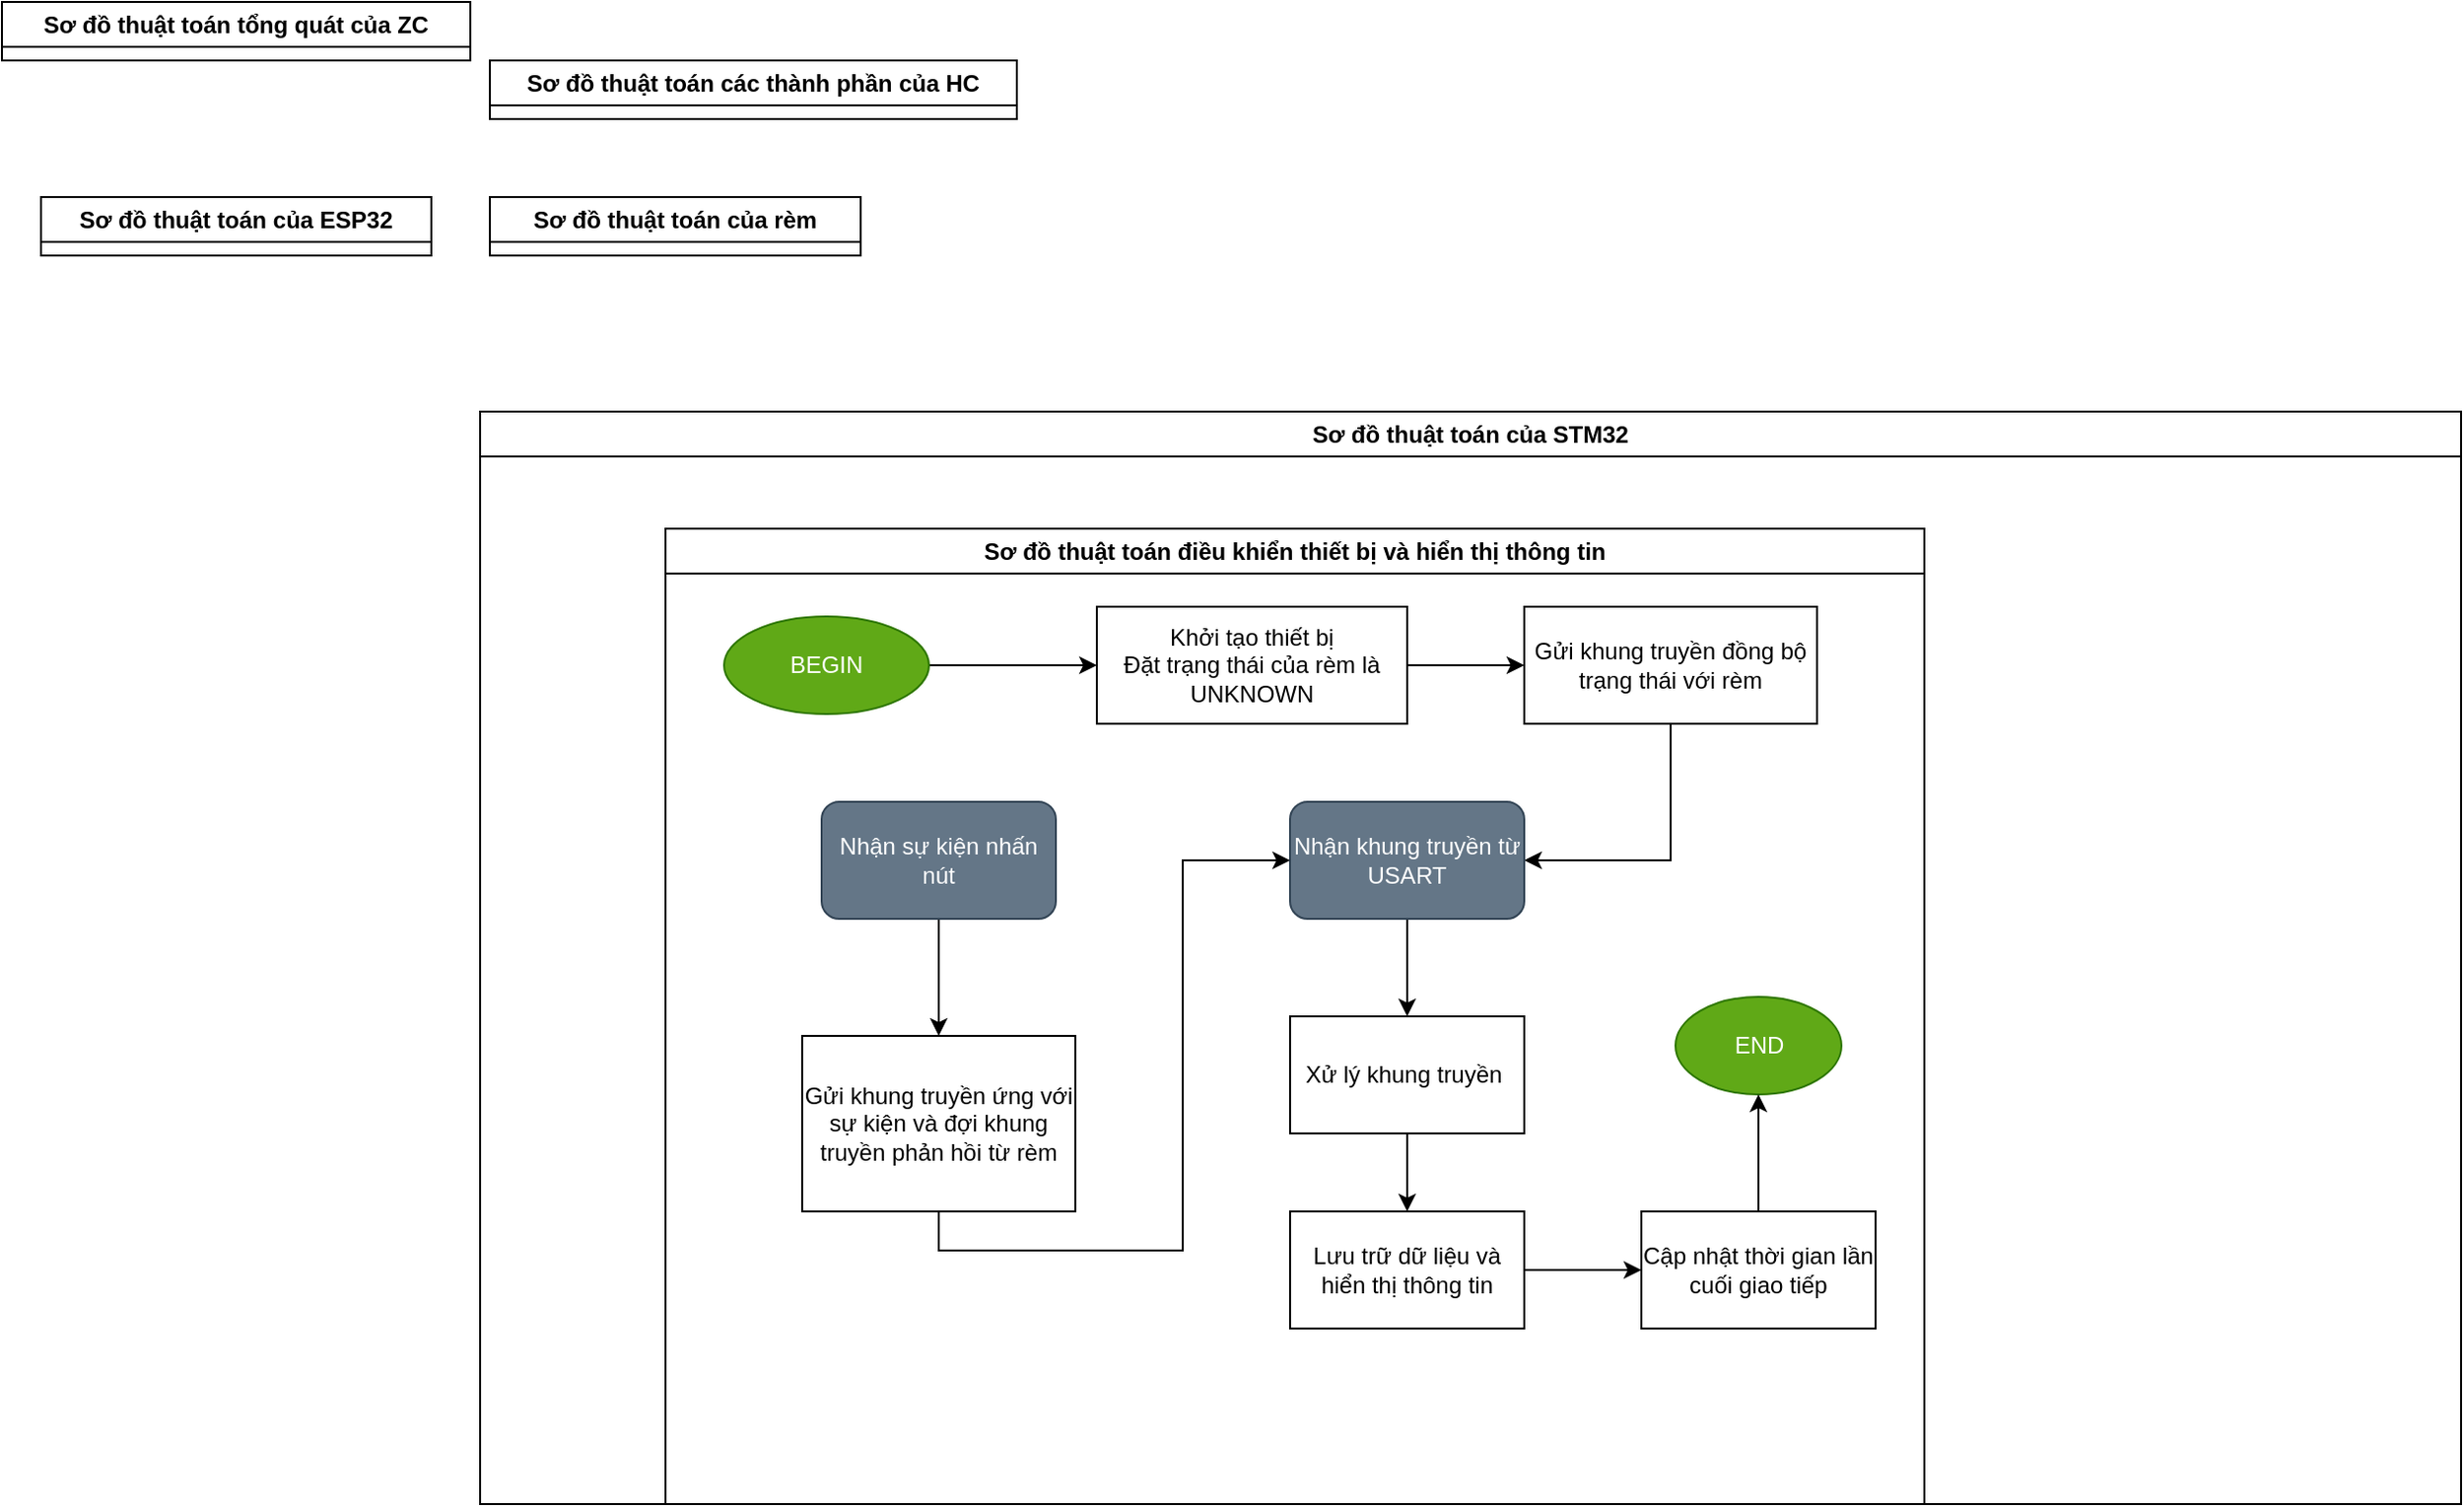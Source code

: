 <mxfile version="22.1.21" type="device">
  <diagram id="C5RBs43oDa-KdzZeNtuy" name="Page-1">
    <mxGraphModel dx="1050" dy="1798" grid="1" gridSize="10" guides="1" tooltips="1" connect="1" arrows="1" fold="1" page="1" pageScale="1" pageWidth="827" pageHeight="1169" math="0" shadow="0">
      <root>
        <mxCell id="WIyWlLk6GJQsqaUBKTNV-0" />
        <mxCell id="WIyWlLk6GJQsqaUBKTNV-1" parent="WIyWlLk6GJQsqaUBKTNV-0" />
        <mxCell id="kN6bPL6HjTpuAqVlengP-48" value="Sơ đồ thuật toán các thành phần của HC" style="swimlane;whiteSpace=wrap;html=1;" parent="WIyWlLk6GJQsqaUBKTNV-1" vertex="1" collapsed="1">
          <mxGeometry x="810" y="-190" width="270" height="30" as="geometry">
            <mxRectangle x="810" y="-190" width="1730" height="1220" as="alternateBounds" />
          </mxGeometry>
        </mxCell>
        <mxCell id="kN6bPL6HjTpuAqVlengP-49" value="Button" style="swimlane;whiteSpace=wrap;html=1;" parent="kN6bPL6HjTpuAqVlengP-48" vertex="1" collapsed="1">
          <mxGeometry x="17" y="80" width="80" height="30" as="geometry">
            <mxRectangle x="17" y="80" width="893" height="860" as="alternateBounds" />
          </mxGeometry>
        </mxCell>
        <mxCell id="S9UkdUvs6EzeV7Q2-0XT-1" style="edgeStyle=orthogonalEdgeStyle;rounded=0;orthogonalLoop=1;jettySize=auto;html=1;exitX=1;exitY=0.5;exitDx=0;exitDy=0;entryX=0;entryY=0.5;entryDx=0;entryDy=0;" parent="kN6bPL6HjTpuAqVlengP-49" source="kN6bPL6HjTpuAqVlengP-50" target="kN6bPL6HjTpuAqVlengP-51" edge="1">
          <mxGeometry relative="1" as="geometry" />
        </mxCell>
        <mxCell id="kN6bPL6HjTpuAqVlengP-50" value="BEGIN" style="ellipse;whiteSpace=wrap;html=1;fillColor=#008a00;fontColor=#ffffff;strokeColor=#005700;" parent="kN6bPL6HjTpuAqVlengP-49" vertex="1">
          <mxGeometry x="63" y="60" width="110" height="70" as="geometry" />
        </mxCell>
        <mxCell id="S9UkdUvs6EzeV7Q2-0XT-14" style="edgeStyle=orthogonalEdgeStyle;rounded=0;orthogonalLoop=1;jettySize=auto;html=1;exitX=1;exitY=0.5;exitDx=0;exitDy=0;entryX=0;entryY=0.5;entryDx=0;entryDy=0;" parent="kN6bPL6HjTpuAqVlengP-49" source="kN6bPL6HjTpuAqVlengP-51" target="kN6bPL6HjTpuAqVlengP-53" edge="1">
          <mxGeometry relative="1" as="geometry" />
        </mxCell>
        <mxCell id="kN6bPL6HjTpuAqVlengP-51" value="Khởi tạo nút bấm&lt;br&gt;Cung cấp callback để thực thi khi có sự kiện nhấn hoặc giữ" style="rounded=0;whiteSpace=wrap;html=1;" parent="kN6bPL6HjTpuAqVlengP-49" vertex="1">
          <mxGeometry x="293" y="65" width="185" height="60" as="geometry" />
        </mxCell>
        <mxCell id="S9UkdUvs6EzeV7Q2-0XT-2" style="edgeStyle=orthogonalEdgeStyle;rounded=0;orthogonalLoop=1;jettySize=auto;html=1;exitX=0.5;exitY=1;exitDx=0;exitDy=0;entryX=0.5;entryY=0;entryDx=0;entryDy=0;" parent="kN6bPL6HjTpuAqVlengP-49" source="kN6bPL6HjTpuAqVlengP-53" target="0NpXAIYB0yPx10gYde_T-15" edge="1">
          <mxGeometry relative="1" as="geometry" />
        </mxCell>
        <mxCell id="kN6bPL6HjTpuAqVlengP-53" value="Khởi tạo biến quản lý cho nút bấm bao gồm:&lt;br&gt;- số lần nhấn nút&lt;br&gt;- thời gian nhấn nút&lt;br&gt;- thời gian nhả nút" style="rounded=0;whiteSpace=wrap;html=1;" parent="kN6bPL6HjTpuAqVlengP-49" vertex="1">
          <mxGeometry x="583" y="45" width="170" height="100" as="geometry" />
        </mxCell>
        <mxCell id="S9UkdUvs6EzeV7Q2-0XT-8" style="edgeStyle=orthogonalEdgeStyle;rounded=0;orthogonalLoop=1;jettySize=auto;html=1;exitX=0.5;exitY=1;exitDx=0;exitDy=0;entryX=0.5;entryY=0;entryDx=0;entryDy=0;" parent="kN6bPL6HjTpuAqVlengP-49" source="0NpXAIYB0yPx10gYde_T-3" target="S9UkdUvs6EzeV7Q2-0XT-7" edge="1">
          <mxGeometry relative="1" as="geometry" />
        </mxCell>
        <mxCell id="S9UkdUvs6EzeV7Q2-0XT-9" value="Đúng" style="edgeLabel;html=1;align=center;verticalAlign=middle;resizable=0;points=[];" parent="S9UkdUvs6EzeV7Q2-0XT-8" vertex="1" connectable="0">
          <mxGeometry x="0.016" y="-1" relative="1" as="geometry">
            <mxPoint as="offset" />
          </mxGeometry>
        </mxCell>
        <mxCell id="IgedpIS3pHIpYMK5ac0K-6" style="edgeStyle=orthogonalEdgeStyle;rounded=0;orthogonalLoop=1;jettySize=auto;html=1;exitX=1;exitY=0.5;exitDx=0;exitDy=0;" parent="kN6bPL6HjTpuAqVlengP-49" source="0NpXAIYB0yPx10gYde_T-3" edge="1">
          <mxGeometry relative="1" as="geometry">
            <mxPoint x="553" y="800" as="targetPoint" />
            <Array as="points">
              <mxPoint x="453" y="430" />
              <mxPoint x="453" y="800" />
            </Array>
          </mxGeometry>
        </mxCell>
        <mxCell id="0NpXAIYB0yPx10gYde_T-3" value="Có ngắt xảy ra" style="rhombus;whiteSpace=wrap;html=1;" parent="kN6bPL6HjTpuAqVlengP-49" vertex="1">
          <mxGeometry x="282.5" y="395" width="133" height="70" as="geometry" />
        </mxCell>
        <mxCell id="0NpXAIYB0yPx10gYde_T-21" style="edgeStyle=orthogonalEdgeStyle;rounded=0;orthogonalLoop=1;jettySize=auto;html=1;exitX=0.5;exitY=1;exitDx=0;exitDy=0;entryX=0.5;entryY=0;entryDx=0;entryDy=0;" parent="kN6bPL6HjTpuAqVlengP-49" source="0NpXAIYB0yPx10gYde_T-8" target="S9UkdUvs6EzeV7Q2-0XT-28" edge="1">
          <mxGeometry relative="1" as="geometry">
            <mxPoint x="552.5" y="470" as="targetPoint" />
          </mxGeometry>
        </mxCell>
        <mxCell id="S9UkdUvs6EzeV7Q2-0XT-5" value="Đúng" style="edgeLabel;html=1;align=center;verticalAlign=middle;resizable=0;points=[];" parent="0NpXAIYB0yPx10gYde_T-21" vertex="1" connectable="0">
          <mxGeometry x="-0.569" y="1" relative="1" as="geometry">
            <mxPoint x="-1" y="11" as="offset" />
          </mxGeometry>
        </mxCell>
        <mxCell id="0NpXAIYB0yPx10gYde_T-22" style="edgeStyle=orthogonalEdgeStyle;rounded=0;orthogonalLoop=1;jettySize=auto;html=1;exitX=1;exitY=0.5;exitDx=0;exitDy=0;entryX=0.5;entryY=0;entryDx=0;entryDy=0;" parent="kN6bPL6HjTpuAqVlengP-49" source="0NpXAIYB0yPx10gYde_T-8" target="S9UkdUvs6EzeV7Q2-0XT-32" edge="1">
          <mxGeometry relative="1" as="geometry">
            <mxPoint x="761" y="495" as="targetPoint" />
          </mxGeometry>
        </mxCell>
        <mxCell id="S9UkdUvs6EzeV7Q2-0XT-6" value="Sai" style="edgeLabel;html=1;align=center;verticalAlign=middle;resizable=0;points=[];" parent="0NpXAIYB0yPx10gYde_T-22" vertex="1" connectable="0">
          <mxGeometry x="0.33" relative="1" as="geometry">
            <mxPoint x="-3" as="offset" />
          </mxGeometry>
        </mxCell>
        <mxCell id="0NpXAIYB0yPx10gYde_T-8" value="Nút có đang được nhấn" style="rhombus;whiteSpace=wrap;html=1;" parent="kN6bPL6HjTpuAqVlengP-49" vertex="1">
          <mxGeometry x="490" y="325" width="125" height="80" as="geometry" />
        </mxCell>
        <mxCell id="0NpXAIYB0yPx10gYde_T-24" style="edgeStyle=orthogonalEdgeStyle;rounded=0;orthogonalLoop=1;jettySize=auto;html=1;exitX=0.5;exitY=1;exitDx=0;exitDy=0;entryX=0.5;entryY=0;entryDx=0;entryDy=0;" parent="kN6bPL6HjTpuAqVlengP-49" source="S9UkdUvs6EzeV7Q2-0XT-28" target="0NpXAIYB0yPx10gYde_T-10" edge="1">
          <mxGeometry relative="1" as="geometry">
            <mxPoint x="552.5" y="560" as="sourcePoint" />
          </mxGeometry>
        </mxCell>
        <mxCell id="S9UkdUvs6EzeV7Q2-0XT-29" value="Đúng" style="edgeLabel;html=1;align=center;verticalAlign=middle;resizable=0;points=[];" parent="0NpXAIYB0yPx10gYde_T-24" vertex="1" connectable="0">
          <mxGeometry x="-0.131" y="-4" relative="1" as="geometry">
            <mxPoint as="offset" />
          </mxGeometry>
        </mxCell>
        <mxCell id="0NpXAIYB0yPx10gYde_T-25" style="edgeStyle=orthogonalEdgeStyle;rounded=0;orthogonalLoop=1;jettySize=auto;html=1;exitX=0.5;exitY=1;exitDx=0;exitDy=0;entryX=0;entryY=0.5;entryDx=0;entryDy=0;" parent="kN6bPL6HjTpuAqVlengP-49" source="0NpXAIYB0yPx10gYde_T-10" target="0NpXAIYB0yPx10gYde_T-13" edge="1">
          <mxGeometry relative="1" as="geometry" />
        </mxCell>
        <mxCell id="0NpXAIYB0yPx10gYde_T-10" value="Thực thi callback cho sự kiện giữ nút&lt;br&gt;Thời gian giữ nút (s) = (Tg nhấn - Tg nhả) / chu kì quét nút bấm" style="rounded=0;whiteSpace=wrap;html=1;" parent="kN6bPL6HjTpuAqVlengP-49" vertex="1">
          <mxGeometry x="492.5" y="640" width="120" height="80" as="geometry" />
        </mxCell>
        <mxCell id="0NpXAIYB0yPx10gYde_T-26" style="edgeStyle=orthogonalEdgeStyle;rounded=0;orthogonalLoop=1;jettySize=auto;html=1;exitX=0.5;exitY=1;exitDx=0;exitDy=0;entryX=0.5;entryY=0;entryDx=0;entryDy=0;" parent="kN6bPL6HjTpuAqVlengP-49" source="0NpXAIYB0yPx10gYde_T-12" target="0NpXAIYB0yPx10gYde_T-13" edge="1">
          <mxGeometry relative="1" as="geometry" />
        </mxCell>
        <mxCell id="0NpXAIYB0yPx10gYde_T-12" value="Thực thi callback cho sự kiện nhấn nút" style="rounded=0;whiteSpace=wrap;html=1;" parent="kN6bPL6HjTpuAqVlengP-49" vertex="1">
          <mxGeometry x="701" y="655" width="120" height="60" as="geometry" />
        </mxCell>
        <mxCell id="0NpXAIYB0yPx10gYde_T-13" value="END" style="ellipse;whiteSpace=wrap;html=1;fillColor=#008a00;fontColor=#ffffff;strokeColor=#005700;" parent="kN6bPL6HjTpuAqVlengP-49" vertex="1">
          <mxGeometry x="701" y="760" width="120" height="80" as="geometry" />
        </mxCell>
        <mxCell id="S9UkdUvs6EzeV7Q2-0XT-3" style="edgeStyle=orthogonalEdgeStyle;rounded=0;orthogonalLoop=1;jettySize=auto;html=1;exitX=0.5;exitY=1;exitDx=0;exitDy=0;entryX=0.5;entryY=0;entryDx=0;entryDy=0;" parent="kN6bPL6HjTpuAqVlengP-49" source="0NpXAIYB0yPx10gYde_T-15" target="0NpXAIYB0yPx10gYde_T-8" edge="1">
          <mxGeometry relative="1" as="geometry" />
        </mxCell>
        <mxCell id="0NpXAIYB0yPx10gYde_T-15" value="Liên tục quét các nút bấm (quét mỗi 10 - 50ms)" style="rounded=0;whiteSpace=wrap;html=1;" parent="kN6bPL6HjTpuAqVlengP-49" vertex="1">
          <mxGeometry x="347.5" y="200" width="191" height="70" as="geometry" />
        </mxCell>
        <mxCell id="0NpXAIYB0yPx10gYde_T-39" value="Thuật toán tính số lần nhấn nút và thời gian giữ nút&amp;nbsp;" style="text;html=1;strokeColor=none;fillColor=none;align=center;verticalAlign=middle;whiteSpace=wrap;rounded=0;" parent="kN6bPL6HjTpuAqVlengP-49" vertex="1">
          <mxGeometry x="14" y="35" width="296" height="15" as="geometry" />
        </mxCell>
        <mxCell id="S9UkdUvs6EzeV7Q2-0XT-11" style="edgeStyle=orthogonalEdgeStyle;rounded=0;orthogonalLoop=1;jettySize=auto;html=1;exitX=0.5;exitY=1;exitDx=0;exitDy=0;entryX=0.5;entryY=0;entryDx=0;entryDy=0;" parent="kN6bPL6HjTpuAqVlengP-49" source="S9UkdUvs6EzeV7Q2-0XT-7" target="S9UkdUvs6EzeV7Q2-0XT-10" edge="1">
          <mxGeometry relative="1" as="geometry" />
        </mxCell>
        <mxCell id="S9UkdUvs6EzeV7Q2-0XT-23" value="Đúng" style="edgeLabel;html=1;align=center;verticalAlign=middle;resizable=0;points=[];" parent="S9UkdUvs6EzeV7Q2-0XT-11" vertex="1" connectable="0">
          <mxGeometry x="-0.182" y="-1" relative="1" as="geometry">
            <mxPoint as="offset" />
          </mxGeometry>
        </mxCell>
        <mxCell id="S9UkdUvs6EzeV7Q2-0XT-13" style="edgeStyle=orthogonalEdgeStyle;rounded=0;orthogonalLoop=1;jettySize=auto;html=1;exitX=0;exitY=0.5;exitDx=0;exitDy=0;entryX=1;entryY=0.5;entryDx=0;entryDy=0;" parent="kN6bPL6HjTpuAqVlengP-49" source="S9UkdUvs6EzeV7Q2-0XT-7" target="S9UkdUvs6EzeV7Q2-0XT-12" edge="1">
          <mxGeometry relative="1" as="geometry" />
        </mxCell>
        <mxCell id="S9UkdUvs6EzeV7Q2-0XT-22" value="Sai" style="edgeLabel;html=1;align=center;verticalAlign=middle;resizable=0;points=[];" parent="S9UkdUvs6EzeV7Q2-0XT-13" vertex="1" connectable="0">
          <mxGeometry x="-0.345" relative="1" as="geometry">
            <mxPoint y="11" as="offset" />
          </mxGeometry>
        </mxCell>
        <mxCell id="S9UkdUvs6EzeV7Q2-0XT-7" value="Ngắt sườn xuống ?&lt;br&gt;(Nhấn nút)" style="rhombus;whiteSpace=wrap;html=1;" parent="kN6bPL6HjTpuAqVlengP-49" vertex="1">
          <mxGeometry x="270.5" y="520" width="157" height="90" as="geometry" />
        </mxCell>
        <mxCell id="IgedpIS3pHIpYMK5ac0K-4" style="edgeStyle=orthogonalEdgeStyle;rounded=0;orthogonalLoop=1;jettySize=auto;html=1;exitX=0;exitY=0.5;exitDx=0;exitDy=0;" parent="kN6bPL6HjTpuAqVlengP-49" source="S9UkdUvs6EzeV7Q2-0XT-10" edge="1">
          <mxGeometry relative="1" as="geometry">
            <mxPoint x="153" y="240" as="targetPoint" />
            <mxPoint x="159" y="690" as="sourcePoint" />
            <Array as="points">
              <mxPoint x="23" y="700" />
              <mxPoint x="23" y="240" />
            </Array>
          </mxGeometry>
        </mxCell>
        <mxCell id="S9UkdUvs6EzeV7Q2-0XT-10" value="Ghi nhận thời gian nhấn nút" style="rounded=0;whiteSpace=wrap;html=1;" parent="kN6bPL6HjTpuAqVlengP-49" vertex="1">
          <mxGeometry x="289" y="670" width="120" height="60" as="geometry" />
        </mxCell>
        <mxCell id="S9UkdUvs6EzeV7Q2-0XT-17" style="edgeStyle=orthogonalEdgeStyle;rounded=0;orthogonalLoop=1;jettySize=auto;html=1;exitX=0.5;exitY=0;exitDx=0;exitDy=0;entryX=0.5;entryY=1;entryDx=0;entryDy=0;" parent="kN6bPL6HjTpuAqVlengP-49" source="S9UkdUvs6EzeV7Q2-0XT-12" target="S9UkdUvs6EzeV7Q2-0XT-16" edge="1">
          <mxGeometry relative="1" as="geometry" />
        </mxCell>
        <mxCell id="S9UkdUvs6EzeV7Q2-0XT-12" value="Ghi nhận thời gian nhả nút" style="rounded=0;whiteSpace=wrap;html=1;" parent="kN6bPL6HjTpuAqVlengP-49" vertex="1">
          <mxGeometry x="91.5" y="560" width="120" height="60" as="geometry" />
        </mxCell>
        <mxCell id="S9UkdUvs6EzeV7Q2-0XT-20" style="edgeStyle=orthogonalEdgeStyle;rounded=0;orthogonalLoop=1;jettySize=auto;html=1;exitX=0.5;exitY=0;exitDx=0;exitDy=0;entryX=0.5;entryY=1;entryDx=0;entryDy=0;" parent="kN6bPL6HjTpuAqVlengP-49" source="S9UkdUvs6EzeV7Q2-0XT-16" target="S9UkdUvs6EzeV7Q2-0XT-19" edge="1">
          <mxGeometry relative="1" as="geometry" />
        </mxCell>
        <mxCell id="S9UkdUvs6EzeV7Q2-0XT-25" style="edgeStyle=orthogonalEdgeStyle;rounded=0;orthogonalLoop=1;jettySize=auto;html=1;exitX=0;exitY=0.5;exitDx=0;exitDy=0;" parent="kN6bPL6HjTpuAqVlengP-49" source="S9UkdUvs6EzeV7Q2-0XT-16" edge="1">
          <mxGeometry relative="1" as="geometry">
            <mxPoint x="23" y="465" as="targetPoint" />
          </mxGeometry>
        </mxCell>
        <mxCell id="S9UkdUvs6EzeV7Q2-0XT-26" value="Sai" style="edgeLabel;html=1;align=center;verticalAlign=middle;resizable=0;points=[];" parent="S9UkdUvs6EzeV7Q2-0XT-25" vertex="1" connectable="0">
          <mxGeometry x="-0.24" y="1" relative="1" as="geometry">
            <mxPoint as="offset" />
          </mxGeometry>
        </mxCell>
        <mxCell id="S9UkdUvs6EzeV7Q2-0XT-16" value="Thời gian &lt;br&gt;nhả nút chênh lệch&lt;br&gt;ít hơn 10ms so với &lt;br&gt;thời gian &lt;br&gt;nhấn nút" style="rhombus;whiteSpace=wrap;html=1;" parent="kN6bPL6HjTpuAqVlengP-49" vertex="1">
          <mxGeometry x="73" y="400" width="157" height="130" as="geometry" />
        </mxCell>
        <mxCell id="S9UkdUvs6EzeV7Q2-0XT-21" style="edgeStyle=orthogonalEdgeStyle;rounded=0;orthogonalLoop=1;jettySize=auto;html=1;exitX=0.5;exitY=0;exitDx=0;exitDy=0;entryX=0;entryY=0.5;entryDx=0;entryDy=0;" parent="kN6bPL6HjTpuAqVlengP-49" source="S9UkdUvs6EzeV7Q2-0XT-19" target="0NpXAIYB0yPx10gYde_T-15" edge="1">
          <mxGeometry relative="1" as="geometry">
            <Array as="points">
              <mxPoint x="152" y="235" />
            </Array>
          </mxGeometry>
        </mxCell>
        <mxCell id="S9UkdUvs6EzeV7Q2-0XT-19" value="Tín hiệu được xem là nhiễu, giảm số lần nhấn nút đi 1" style="rounded=0;whiteSpace=wrap;html=1;" parent="kN6bPL6HjTpuAqVlengP-49" vertex="1">
          <mxGeometry x="91.5" y="300" width="120" height="60" as="geometry" />
        </mxCell>
        <mxCell id="S9UkdUvs6EzeV7Q2-0XT-30" style="edgeStyle=orthogonalEdgeStyle;rounded=0;orthogonalLoop=1;jettySize=auto;html=1;exitX=0;exitY=0.5;exitDx=0;exitDy=0;" parent="kN6bPL6HjTpuAqVlengP-49" source="S9UkdUvs6EzeV7Q2-0XT-28" edge="1">
          <mxGeometry relative="1" as="geometry">
            <mxPoint x="643" y="800" as="targetPoint" />
            <Array as="points">
              <mxPoint x="643" y="515" />
              <mxPoint x="643" y="685" />
              <mxPoint x="644" y="685" />
            </Array>
          </mxGeometry>
        </mxCell>
        <mxCell id="S9UkdUvs6EzeV7Q2-0XT-31" value="Sai" style="edgeLabel;html=1;align=center;verticalAlign=middle;resizable=0;points=[];" parent="S9UkdUvs6EzeV7Q2-0XT-30" vertex="1" connectable="0">
          <mxGeometry x="0.201" y="1" relative="1" as="geometry">
            <mxPoint y="-51" as="offset" />
          </mxGeometry>
        </mxCell>
        <mxCell id="S9UkdUvs6EzeV7Q2-0XT-28" value="Nếu &lt;br&gt;thời gian nhấn&lt;br&gt;&amp;nbsp;nút so với thời gian&amp;nbsp;hiện tại chênh lệch &lt;br&gt;500ms" style="rhombus;whiteSpace=wrap;html=1;" parent="kN6bPL6HjTpuAqVlengP-49" vertex="1">
          <mxGeometry x="479.38" y="460" width="146.25" height="110" as="geometry" />
        </mxCell>
        <mxCell id="S9UkdUvs6EzeV7Q2-0XT-34" style="edgeStyle=orthogonalEdgeStyle;rounded=0;orthogonalLoop=1;jettySize=auto;html=1;exitX=0.5;exitY=1;exitDx=0;exitDy=0;entryX=0.5;entryY=0;entryDx=0;entryDy=0;" parent="kN6bPL6HjTpuAqVlengP-49" source="S9UkdUvs6EzeV7Q2-0XT-32" target="0NpXAIYB0yPx10gYde_T-12" edge="1">
          <mxGeometry relative="1" as="geometry" />
        </mxCell>
        <mxCell id="S9UkdUvs6EzeV7Q2-0XT-35" value="Đúng" style="edgeLabel;html=1;align=center;verticalAlign=middle;resizable=0;points=[];" parent="S9UkdUvs6EzeV7Q2-0XT-34" vertex="1" connectable="0">
          <mxGeometry x="-0.029" relative="1" as="geometry">
            <mxPoint as="offset" />
          </mxGeometry>
        </mxCell>
        <mxCell id="S9UkdUvs6EzeV7Q2-0XT-36" style="edgeStyle=orthogonalEdgeStyle;rounded=0;orthogonalLoop=1;jettySize=auto;html=1;exitX=1;exitY=0.5;exitDx=0;exitDy=0;entryX=1;entryY=0.5;entryDx=0;entryDy=0;" parent="kN6bPL6HjTpuAqVlengP-49" source="S9UkdUvs6EzeV7Q2-0XT-32" target="0NpXAIYB0yPx10gYde_T-13" edge="1">
          <mxGeometry relative="1" as="geometry" />
        </mxCell>
        <mxCell id="S9UkdUvs6EzeV7Q2-0XT-37" value="Sai" style="edgeLabel;html=1;align=center;verticalAlign=middle;resizable=0;points=[];" parent="S9UkdUvs6EzeV7Q2-0XT-36" vertex="1" connectable="0">
          <mxGeometry x="-0.346" y="-2" relative="1" as="geometry">
            <mxPoint as="offset" />
          </mxGeometry>
        </mxCell>
        <mxCell id="S9UkdUvs6EzeV7Q2-0XT-32" value="Nếu thời gian &lt;br&gt;nhả nút so với thời &lt;br&gt;gian hiện tại &lt;br&gt;chênh lệch 500ms &lt;br&gt;và số lần &lt;br&gt;nhấn nút &amp;gt; 0" style="rhombus;whiteSpace=wrap;html=1;" parent="kN6bPL6HjTpuAqVlengP-49" vertex="1">
          <mxGeometry x="679" y="440" width="171" height="140" as="geometry" />
        </mxCell>
        <mxCell id="IgedpIS3pHIpYMK5ac0K-2" style="edgeStyle=orthogonalEdgeStyle;rounded=0;orthogonalLoop=1;jettySize=auto;html=1;exitX=0.5;exitY=1;exitDx=0;exitDy=0;entryX=0.5;entryY=0;entryDx=0;entryDy=0;" parent="kN6bPL6HjTpuAqVlengP-49" source="IgedpIS3pHIpYMK5ac0K-1" target="0NpXAIYB0yPx10gYde_T-3" edge="1">
          <mxGeometry relative="1" as="geometry" />
        </mxCell>
        <mxCell id="IgedpIS3pHIpYMK5ac0K-1" value="Trình phục vụ ngắt" style="rounded=1;whiteSpace=wrap;html=1;fillColor=#0050ef;fontColor=#ffffff;strokeColor=#001DBC;" parent="kN6bPL6HjTpuAqVlengP-49" vertex="1">
          <mxGeometry x="289" y="290" width="120" height="60" as="geometry" />
        </mxCell>
        <mxCell id="0NpXAIYB0yPx10gYde_T-33" value="Led" style="swimlane;whiteSpace=wrap;html=1;" parent="kN6bPL6HjTpuAqVlengP-48" vertex="1" collapsed="1">
          <mxGeometry x="510" y="60" width="60" height="30" as="geometry">
            <mxRectangle x="510" y="60" width="840" height="770" as="alternateBounds" />
          </mxGeometry>
        </mxCell>
        <mxCell id="0NpXAIYB0yPx10gYde_T-36" style="edgeStyle=orthogonalEdgeStyle;rounded=0;orthogonalLoop=1;jettySize=auto;html=1;exitX=0.5;exitY=1;exitDx=0;exitDy=0;entryX=0.5;entryY=0;entryDx=0;entryDy=0;" parent="0NpXAIYB0yPx10gYde_T-33" source="0NpXAIYB0yPx10gYde_T-34" target="0NpXAIYB0yPx10gYde_T-35" edge="1">
          <mxGeometry relative="1" as="geometry" />
        </mxCell>
        <mxCell id="0NpXAIYB0yPx10gYde_T-34" value="BEGIN" style="ellipse;whiteSpace=wrap;html=1;fillColor=#60a917;fontColor=#ffffff;strokeColor=#2D7600;" parent="0NpXAIYB0yPx10gYde_T-33" vertex="1">
          <mxGeometry x="260" y="30" width="120" height="80" as="geometry" />
        </mxCell>
        <mxCell id="0NpXAIYB0yPx10gYde_T-42" style="edgeStyle=orthogonalEdgeStyle;rounded=0;orthogonalLoop=1;jettySize=auto;html=1;exitX=0.5;exitY=1;exitDx=0;exitDy=0;entryX=0.5;entryY=0;entryDx=0;entryDy=0;" parent="0NpXAIYB0yPx10gYde_T-33" source="0NpXAIYB0yPx10gYde_T-35" target="0NpXAIYB0yPx10gYde_T-41" edge="1">
          <mxGeometry relative="1" as="geometry" />
        </mxCell>
        <mxCell id="0NpXAIYB0yPx10gYde_T-35" value="Khởi tạo các chân GPIO cho led" style="rounded=0;whiteSpace=wrap;html=1;" parent="0NpXAIYB0yPx10gYde_T-33" vertex="1">
          <mxGeometry x="260" y="140" width="120" height="60" as="geometry" />
        </mxCell>
        <mxCell id="0NpXAIYB0yPx10gYde_T-38" value="Thuật toán nháy led" style="text;html=1;strokeColor=none;fillColor=none;align=center;verticalAlign=middle;whiteSpace=wrap;rounded=0;" parent="0NpXAIYB0yPx10gYde_T-33" vertex="1">
          <mxGeometry y="30" width="200" height="20" as="geometry" />
        </mxCell>
        <mxCell id="0NpXAIYB0yPx10gYde_T-46" style="edgeStyle=orthogonalEdgeStyle;rounded=0;orthogonalLoop=1;jettySize=auto;html=1;exitX=0.5;exitY=1;exitDx=0;exitDy=0;entryX=0.5;entryY=0;entryDx=0;entryDy=0;" parent="0NpXAIYB0yPx10gYde_T-33" source="0NpXAIYB0yPx10gYde_T-41" target="0NpXAIYB0yPx10gYde_T-43" edge="1">
          <mxGeometry relative="1" as="geometry" />
        </mxCell>
        <mxCell id="0NpXAIYB0yPx10gYde_T-41" value="Khởi tạo biến quản lý led bao gồm:&lt;br&gt;- Số lần nháy led&lt;br&gt;- Thời gian bật led&lt;br&gt;- Thời gian tắt led" style="rounded=0;whiteSpace=wrap;html=1;" parent="0NpXAIYB0yPx10gYde_T-33" vertex="1">
          <mxGeometry x="215" y="240" width="210" height="90" as="geometry" />
        </mxCell>
        <mxCell id="0NpXAIYB0yPx10gYde_T-51" style="edgeStyle=orthogonalEdgeStyle;rounded=0;orthogonalLoop=1;jettySize=auto;html=1;exitX=1;exitY=0.5;exitDx=0;exitDy=0;entryX=0;entryY=0.5;entryDx=0;entryDy=0;" parent="0NpXAIYB0yPx10gYde_T-33" source="0NpXAIYB0yPx10gYde_T-43" target="0NpXAIYB0yPx10gYde_T-45" edge="1">
          <mxGeometry relative="1" as="geometry" />
        </mxCell>
        <mxCell id="IgedpIS3pHIpYMK5ac0K-8" value="Đúng" style="edgeLabel;html=1;align=center;verticalAlign=middle;resizable=0;points=[];" parent="0NpXAIYB0yPx10gYde_T-51" vertex="1" connectable="0">
          <mxGeometry x="-0.18" y="-1" relative="1" as="geometry">
            <mxPoint as="offset" />
          </mxGeometry>
        </mxCell>
        <mxCell id="0NpXAIYB0yPx10gYde_T-59" style="edgeStyle=orthogonalEdgeStyle;rounded=0;orthogonalLoop=1;jettySize=auto;html=1;exitX=0.5;exitY=1;exitDx=0;exitDy=0;entryX=0.5;entryY=0;entryDx=0;entryDy=0;" parent="0NpXAIYB0yPx10gYde_T-33" source="0NpXAIYB0yPx10gYde_T-43" target="0NpXAIYB0yPx10gYde_T-58" edge="1">
          <mxGeometry relative="1" as="geometry" />
        </mxCell>
        <mxCell id="IgedpIS3pHIpYMK5ac0K-11" value="Sai" style="edgeLabel;html=1;align=center;verticalAlign=middle;resizable=0;points=[];" parent="0NpXAIYB0yPx10gYde_T-59" vertex="1" connectable="0">
          <mxGeometry x="-0.355" y="3" relative="1" as="geometry">
            <mxPoint as="offset" />
          </mxGeometry>
        </mxCell>
        <mxCell id="0NpXAIYB0yPx10gYde_T-43" value="Nếu số lần nháy led &amp;gt; 0" style="rhombus;whiteSpace=wrap;html=1;" parent="0NpXAIYB0yPx10gYde_T-33" vertex="1">
          <mxGeometry x="250" y="380" width="140" height="100" as="geometry" />
        </mxCell>
        <mxCell id="0NpXAIYB0yPx10gYde_T-52" style="edgeStyle=orthogonalEdgeStyle;rounded=0;orthogonalLoop=1;jettySize=auto;html=1;exitX=0.5;exitY=1;exitDx=0;exitDy=0;entryX=0.5;entryY=0;entryDx=0;entryDy=0;" parent="0NpXAIYB0yPx10gYde_T-33" source="0NpXAIYB0yPx10gYde_T-45" target="0NpXAIYB0yPx10gYde_T-47" edge="1">
          <mxGeometry relative="1" as="geometry" />
        </mxCell>
        <mxCell id="IgedpIS3pHIpYMK5ac0K-10" value="Đúng" style="edgeLabel;html=1;align=center;verticalAlign=middle;resizable=0;points=[];" parent="0NpXAIYB0yPx10gYde_T-52" vertex="1" connectable="0">
          <mxGeometry x="-0.591" y="1" relative="1" as="geometry">
            <mxPoint x="-1" y="6" as="offset" />
          </mxGeometry>
        </mxCell>
        <mxCell id="0NpXAIYB0yPx10gYde_T-54" style="edgeStyle=orthogonalEdgeStyle;rounded=0;orthogonalLoop=1;jettySize=auto;html=1;exitX=1;exitY=0.5;exitDx=0;exitDy=0;entryX=0;entryY=0.5;entryDx=0;entryDy=0;" parent="0NpXAIYB0yPx10gYde_T-33" source="0NpXAIYB0yPx10gYde_T-45" target="0NpXAIYB0yPx10gYde_T-48" edge="1">
          <mxGeometry relative="1" as="geometry" />
        </mxCell>
        <mxCell id="IgedpIS3pHIpYMK5ac0K-9" value="Sai" style="edgeLabel;html=1;align=center;verticalAlign=middle;resizable=0;points=[];" parent="0NpXAIYB0yPx10gYde_T-54" vertex="1" connectable="0">
          <mxGeometry x="-0.291" y="3" relative="1" as="geometry">
            <mxPoint as="offset" />
          </mxGeometry>
        </mxCell>
        <mxCell id="0NpXAIYB0yPx10gYde_T-45" value="Nếu số lần nháy led là chẵn" style="rhombus;whiteSpace=wrap;html=1;" parent="0NpXAIYB0yPx10gYde_T-33" vertex="1">
          <mxGeometry x="470" y="385" width="160" height="90" as="geometry" />
        </mxCell>
        <mxCell id="0NpXAIYB0yPx10gYde_T-53" style="edgeStyle=orthogonalEdgeStyle;rounded=0;orthogonalLoop=1;jettySize=auto;html=1;exitX=0.5;exitY=1;exitDx=0;exitDy=0;entryX=0.5;entryY=0;entryDx=0;entryDy=0;" parent="0NpXAIYB0yPx10gYde_T-33" source="0NpXAIYB0yPx10gYde_T-47" target="0NpXAIYB0yPx10gYde_T-49" edge="1">
          <mxGeometry relative="1" as="geometry" />
        </mxCell>
        <mxCell id="0NpXAIYB0yPx10gYde_T-47" value="Bật led" style="rounded=0;whiteSpace=wrap;html=1;" parent="0NpXAIYB0yPx10gYde_T-33" vertex="1">
          <mxGeometry x="490" y="520" width="120" height="60" as="geometry" />
        </mxCell>
        <mxCell id="0NpXAIYB0yPx10gYde_T-55" style="edgeStyle=orthogonalEdgeStyle;rounded=0;orthogonalLoop=1;jettySize=auto;html=1;exitX=0.5;exitY=1;exitDx=0;exitDy=0;entryX=0.5;entryY=0;entryDx=0;entryDy=0;" parent="0NpXAIYB0yPx10gYde_T-33" source="0NpXAIYB0yPx10gYde_T-48" target="0NpXAIYB0yPx10gYde_T-50" edge="1">
          <mxGeometry relative="1" as="geometry" />
        </mxCell>
        <mxCell id="0NpXAIYB0yPx10gYde_T-48" value="Tắt led" style="rounded=0;whiteSpace=wrap;html=1;" parent="0NpXAIYB0yPx10gYde_T-33" vertex="1">
          <mxGeometry x="700" y="400" width="120" height="60" as="geometry" />
        </mxCell>
        <mxCell id="0NpXAIYB0yPx10gYde_T-65" style="edgeStyle=orthogonalEdgeStyle;rounded=0;orthogonalLoop=1;jettySize=auto;html=1;exitX=0.5;exitY=1;exitDx=0;exitDy=0;entryX=1;entryY=0.5;entryDx=0;entryDy=0;" parent="0NpXAIYB0yPx10gYde_T-33" source="0NpXAIYB0yPx10gYde_T-49" target="0NpXAIYB0yPx10gYde_T-64" edge="1">
          <mxGeometry relative="1" as="geometry">
            <Array as="points">
              <mxPoint x="550" y="710" />
            </Array>
          </mxGeometry>
        </mxCell>
        <mxCell id="0NpXAIYB0yPx10gYde_T-49" value="Chờ trong khoảng thời gian on time đã khởi tạo" style="rounded=0;whiteSpace=wrap;html=1;" parent="0NpXAIYB0yPx10gYde_T-33" vertex="1">
          <mxGeometry x="487" y="615" width="120" height="60" as="geometry" />
        </mxCell>
        <mxCell id="0NpXAIYB0yPx10gYde_T-66" style="edgeStyle=orthogonalEdgeStyle;rounded=0;orthogonalLoop=1;jettySize=auto;html=1;exitX=0.5;exitY=1;exitDx=0;exitDy=0;" parent="0NpXAIYB0yPx10gYde_T-33" source="0NpXAIYB0yPx10gYde_T-50" edge="1">
          <mxGeometry relative="1" as="geometry">
            <mxPoint x="550" y="710" as="targetPoint" />
            <Array as="points">
              <mxPoint x="760" y="710" />
            </Array>
          </mxGeometry>
        </mxCell>
        <mxCell id="0NpXAIYB0yPx10gYde_T-50" value="Chờ trong khoảng thời gian off time đã khởi tạo" style="rounded=0;whiteSpace=wrap;html=1;" parent="0NpXAIYB0yPx10gYde_T-33" vertex="1">
          <mxGeometry x="700" y="530" width="120" height="60" as="geometry" />
        </mxCell>
        <mxCell id="0NpXAIYB0yPx10gYde_T-58" value="END" style="ellipse;whiteSpace=wrap;html=1;fillColor=#60a917;fontColor=#ffffff;strokeColor=#2D7600;" parent="0NpXAIYB0yPx10gYde_T-33" vertex="1">
          <mxGeometry x="260" y="555" width="120" height="80" as="geometry" />
        </mxCell>
        <mxCell id="0NpXAIYB0yPx10gYde_T-67" style="edgeStyle=orthogonalEdgeStyle;rounded=0;orthogonalLoop=1;jettySize=auto;html=1;exitX=0;exitY=0.5;exitDx=0;exitDy=0;" parent="0NpXAIYB0yPx10gYde_T-33" source="0NpXAIYB0yPx10gYde_T-64" edge="1">
          <mxGeometry relative="1" as="geometry">
            <mxPoint x="320" y="350" as="targetPoint" />
            <Array as="points">
              <mxPoint x="170" y="710" />
              <mxPoint x="170" y="350" />
            </Array>
          </mxGeometry>
        </mxCell>
        <mxCell id="0NpXAIYB0yPx10gYde_T-64" value="Giảm số lần nháy led đi 1" style="rounded=0;whiteSpace=wrap;html=1;" parent="0NpXAIYB0yPx10gYde_T-33" vertex="1">
          <mxGeometry x="260" y="680" width="120" height="60" as="geometry" />
        </mxCell>
        <mxCell id="IgedpIS3pHIpYMK5ac0K-12" value="USART" style="swimlane;whiteSpace=wrap;html=1;" parent="kN6bPL6HjTpuAqVlengP-48" vertex="1">
          <mxGeometry x="270" y="100" width="780" height="700" as="geometry">
            <mxRectangle x="300" y="90" width="80" height="30" as="alternateBounds" />
          </mxGeometry>
        </mxCell>
        <mxCell id="IgedpIS3pHIpYMK5ac0K-15" style="edgeStyle=orthogonalEdgeStyle;rounded=0;orthogonalLoop=1;jettySize=auto;html=1;exitX=1;exitY=0.5;exitDx=0;exitDy=0;entryX=0;entryY=0.5;entryDx=0;entryDy=0;" parent="IgedpIS3pHIpYMK5ac0K-12" source="IgedpIS3pHIpYMK5ac0K-13" target="IgedpIS3pHIpYMK5ac0K-14" edge="1">
          <mxGeometry relative="1" as="geometry" />
        </mxCell>
        <mxCell id="IgedpIS3pHIpYMK5ac0K-13" value="BEGIN" style="ellipse;whiteSpace=wrap;html=1;fillColor=#60a917;fontColor=#ffffff;strokeColor=#2D7600;" parent="IgedpIS3pHIpYMK5ac0K-12" vertex="1">
          <mxGeometry x="20" y="52.5" width="90" height="50" as="geometry" />
        </mxCell>
        <mxCell id="IgedpIS3pHIpYMK5ac0K-23" style="edgeStyle=orthogonalEdgeStyle;rounded=0;orthogonalLoop=1;jettySize=auto;html=1;exitX=1;exitY=0.5;exitDx=0;exitDy=0;entryX=0;entryY=0.5;entryDx=0;entryDy=0;" parent="IgedpIS3pHIpYMK5ac0K-12" source="IgedpIS3pHIpYMK5ac0K-14" target="IgedpIS3pHIpYMK5ac0K-22" edge="1">
          <mxGeometry relative="1" as="geometry" />
        </mxCell>
        <mxCell id="IgedpIS3pHIpYMK5ac0K-14" value="Khởi tạo GPIO, cấu hình USART, cung cấp callback để xử lý khung truyền" style="rounded=0;whiteSpace=wrap;html=1;" parent="IgedpIS3pHIpYMK5ac0K-12" vertex="1">
          <mxGeometry x="160" y="40" width="140" height="75" as="geometry" />
        </mxCell>
        <mxCell id="IgedpIS3pHIpYMK5ac0K-20" style="edgeStyle=orthogonalEdgeStyle;rounded=0;orthogonalLoop=1;jettySize=auto;html=1;exitX=0.5;exitY=1;exitDx=0;exitDy=0;entryX=0.5;entryY=0;entryDx=0;entryDy=0;" parent="IgedpIS3pHIpYMK5ac0K-12" source="IgedpIS3pHIpYMK5ac0K-16" target="IgedpIS3pHIpYMK5ac0K-19" edge="1">
          <mxGeometry relative="1" as="geometry" />
        </mxCell>
        <mxCell id="IgedpIS3pHIpYMK5ac0K-16" value="Quét bộ đệm Rx liên tục" style="rounded=0;whiteSpace=wrap;html=1;" parent="IgedpIS3pHIpYMK5ac0K-12" vertex="1">
          <mxGeometry x="210" y="170" width="120" height="60" as="geometry" />
        </mxCell>
        <mxCell id="IgedpIS3pHIpYMK5ac0K-27" style="edgeStyle=orthogonalEdgeStyle;rounded=0;orthogonalLoop=1;jettySize=auto;html=1;exitX=0;exitY=0.5;exitDx=0;exitDy=0;entryX=1;entryY=0.5;entryDx=0;entryDy=0;" parent="IgedpIS3pHIpYMK5ac0K-12" source="IgedpIS3pHIpYMK5ac0K-19" target="IgedpIS3pHIpYMK5ac0K-21" edge="1">
          <mxGeometry relative="1" as="geometry" />
        </mxCell>
        <mxCell id="IgedpIS3pHIpYMK5ac0K-28" value="Đúng" style="edgeLabel;html=1;align=center;verticalAlign=middle;resizable=0;points=[];" parent="IgedpIS3pHIpYMK5ac0K-27" vertex="1" connectable="0">
          <mxGeometry x="-0.023" relative="1" as="geometry">
            <mxPoint as="offset" />
          </mxGeometry>
        </mxCell>
        <mxCell id="IgedpIS3pHIpYMK5ac0K-55" style="edgeStyle=orthogonalEdgeStyle;rounded=0;orthogonalLoop=1;jettySize=auto;html=1;exitX=1;exitY=0.5;exitDx=0;exitDy=0;entryX=1;entryY=0.5;entryDx=0;entryDy=0;" parent="IgedpIS3pHIpYMK5ac0K-12" source="IgedpIS3pHIpYMK5ac0K-19" target="IgedpIS3pHIpYMK5ac0K-16" edge="1">
          <mxGeometry relative="1" as="geometry" />
        </mxCell>
        <mxCell id="IgedpIS3pHIpYMK5ac0K-56" value="Sai" style="edgeLabel;html=1;align=center;verticalAlign=middle;resizable=0;points=[];" parent="IgedpIS3pHIpYMK5ac0K-55" vertex="1" connectable="0">
          <mxGeometry x="-0.189" y="-3" relative="1" as="geometry">
            <mxPoint as="offset" />
          </mxGeometry>
        </mxCell>
        <mxCell id="IgedpIS3pHIpYMK5ac0K-19" value="Nếu có &lt;br&gt;dữ liệu&lt;br&gt;trong bộ&lt;br&gt;&amp;nbsp;đệm" style="rhombus;whiteSpace=wrap;html=1;" parent="IgedpIS3pHIpYMK5ac0K-12" vertex="1">
          <mxGeometry x="210" y="270" width="120" height="80" as="geometry" />
        </mxCell>
        <mxCell id="IgedpIS3pHIpYMK5ac0K-29" style="edgeStyle=orthogonalEdgeStyle;rounded=0;orthogonalLoop=1;jettySize=auto;html=1;exitX=0.5;exitY=0;exitDx=0;exitDy=0;entryX=0;entryY=0.5;entryDx=0;entryDy=0;" parent="IgedpIS3pHIpYMK5ac0K-12" source="IgedpIS3pHIpYMK5ac0K-21" target="IgedpIS3pHIpYMK5ac0K-16" edge="1">
          <mxGeometry relative="1" as="geometry">
            <mxPoint x="270" y="140" as="targetPoint" />
            <Array as="points">
              <mxPoint x="80" y="200" />
            </Array>
          </mxGeometry>
        </mxCell>
        <mxCell id="IgedpIS3pHIpYMK5ac0K-21" value="Thêm dữ liệu vào hàng đợi" style="rounded=0;whiteSpace=wrap;html=1;" parent="IgedpIS3pHIpYMK5ac0K-12" vertex="1">
          <mxGeometry x="20" y="280" width="120" height="60" as="geometry" />
        </mxCell>
        <mxCell id="IgedpIS3pHIpYMK5ac0K-24" style="edgeStyle=orthogonalEdgeStyle;rounded=0;orthogonalLoop=1;jettySize=auto;html=1;exitX=0.5;exitY=1;exitDx=0;exitDy=0;entryX=0.5;entryY=0;entryDx=0;entryDy=0;" parent="IgedpIS3pHIpYMK5ac0K-12" source="IgedpIS3pHIpYMK5ac0K-22" target="IgedpIS3pHIpYMK5ac0K-16" edge="1">
          <mxGeometry relative="1" as="geometry" />
        </mxCell>
        <mxCell id="IgedpIS3pHIpYMK5ac0K-31" style="edgeStyle=orthogonalEdgeStyle;rounded=0;orthogonalLoop=1;jettySize=auto;html=1;exitX=0.5;exitY=1;exitDx=0;exitDy=0;entryX=0.5;entryY=0;entryDx=0;entryDy=0;" parent="IgedpIS3pHIpYMK5ac0K-12" source="IgedpIS3pHIpYMK5ac0K-22" target="IgedpIS3pHIpYMK5ac0K-30" edge="1">
          <mxGeometry relative="1" as="geometry" />
        </mxCell>
        <mxCell id="IgedpIS3pHIpYMK5ac0K-22" value="Khởi tạo hàng đợi để lưu trữ dữ liệu nhận được" style="rounded=0;whiteSpace=wrap;html=1;" parent="IgedpIS3pHIpYMK5ac0K-12" vertex="1">
          <mxGeometry x="370" y="47.5" width="120" height="60" as="geometry" />
        </mxCell>
        <mxCell id="IgedpIS3pHIpYMK5ac0K-33" style="edgeStyle=orthogonalEdgeStyle;rounded=0;orthogonalLoop=1;jettySize=auto;html=1;exitX=0.5;exitY=1;exitDx=0;exitDy=0;entryX=0.5;entryY=0;entryDx=0;entryDy=0;" parent="IgedpIS3pHIpYMK5ac0K-12" source="IgedpIS3pHIpYMK5ac0K-30" target="IgedpIS3pHIpYMK5ac0K-32" edge="1">
          <mxGeometry relative="1" as="geometry" />
        </mxCell>
        <mxCell id="IgedpIS3pHIpYMK5ac0K-30" value="Quét liên tục&lt;br&gt;&amp;nbsp;hàng đợi" style="rounded=0;whiteSpace=wrap;html=1;" parent="IgedpIS3pHIpYMK5ac0K-12" vertex="1">
          <mxGeometry x="440" y="170" width="120" height="60" as="geometry" />
        </mxCell>
        <mxCell id="IgedpIS3pHIpYMK5ac0K-35" style="edgeStyle=orthogonalEdgeStyle;rounded=0;orthogonalLoop=1;jettySize=auto;html=1;exitX=0.5;exitY=1;exitDx=0;exitDy=0;entryX=0.5;entryY=0;entryDx=0;entryDy=0;" parent="IgedpIS3pHIpYMK5ac0K-12" source="IgedpIS3pHIpYMK5ac0K-32" target="IgedpIS3pHIpYMK5ac0K-34" edge="1">
          <mxGeometry relative="1" as="geometry" />
        </mxCell>
        <mxCell id="IgedpIS3pHIpYMK5ac0K-36" value="Đúng" style="edgeLabel;html=1;align=center;verticalAlign=middle;resizable=0;points=[];" parent="IgedpIS3pHIpYMK5ac0K-35" vertex="1" connectable="0">
          <mxGeometry x="-0.19" y="-3" relative="1" as="geometry">
            <mxPoint as="offset" />
          </mxGeometry>
        </mxCell>
        <mxCell id="IgedpIS3pHIpYMK5ac0K-38" style="edgeStyle=orthogonalEdgeStyle;rounded=0;orthogonalLoop=1;jettySize=auto;html=1;exitX=1;exitY=0.5;exitDx=0;exitDy=0;entryX=0;entryY=0.5;entryDx=0;entryDy=0;" parent="IgedpIS3pHIpYMK5ac0K-12" source="IgedpIS3pHIpYMK5ac0K-32" target="IgedpIS3pHIpYMK5ac0K-37" edge="1">
          <mxGeometry relative="1" as="geometry" />
        </mxCell>
        <mxCell id="IgedpIS3pHIpYMK5ac0K-53" value="Sai" style="edgeLabel;html=1;align=center;verticalAlign=middle;resizable=0;points=[];" parent="IgedpIS3pHIpYMK5ac0K-38" vertex="1" connectable="0">
          <mxGeometry x="-0.244" y="-1" relative="1" as="geometry">
            <mxPoint as="offset" />
          </mxGeometry>
        </mxCell>
        <mxCell id="IgedpIS3pHIpYMK5ac0K-32" value="Nhận &lt;br&gt;được byte&lt;br&gt;start of frame&lt;br&gt;(0xB1)" style="rhombus;whiteSpace=wrap;html=1;" parent="IgedpIS3pHIpYMK5ac0K-12" vertex="1">
          <mxGeometry x="435" y="260" width="130" height="80" as="geometry" />
        </mxCell>
        <mxCell id="IgedpIS3pHIpYMK5ac0K-40" style="edgeStyle=orthogonalEdgeStyle;rounded=0;orthogonalLoop=1;jettySize=auto;html=1;exitX=0;exitY=0.5;exitDx=0;exitDy=0;entryX=1;entryY=0.5;entryDx=0;entryDy=0;" parent="IgedpIS3pHIpYMK5ac0K-12" source="IgedpIS3pHIpYMK5ac0K-34" target="IgedpIS3pHIpYMK5ac0K-39" edge="1">
          <mxGeometry relative="1" as="geometry" />
        </mxCell>
        <mxCell id="IgedpIS3pHIpYMK5ac0K-34" value="Đưa toàn bộ khung truyền ra khỏi hàng đợi và lưu trữ vào 1 struct" style="rounded=0;whiteSpace=wrap;html=1;" parent="IgedpIS3pHIpYMK5ac0K-12" vertex="1">
          <mxGeometry x="440" y="410" width="120" height="70" as="geometry" />
        </mxCell>
        <mxCell id="IgedpIS3pHIpYMK5ac0K-54" style="edgeStyle=orthogonalEdgeStyle;rounded=0;orthogonalLoop=1;jettySize=auto;html=1;exitX=0.5;exitY=0;exitDx=0;exitDy=0;entryX=1;entryY=0.5;entryDx=0;entryDy=0;" parent="IgedpIS3pHIpYMK5ac0K-12" source="IgedpIS3pHIpYMK5ac0K-37" target="IgedpIS3pHIpYMK5ac0K-30" edge="1">
          <mxGeometry relative="1" as="geometry">
            <mxPoint x="500" y="140" as="targetPoint" />
            <Array as="points">
              <mxPoint x="680" y="200" />
            </Array>
          </mxGeometry>
        </mxCell>
        <mxCell id="IgedpIS3pHIpYMK5ac0K-37" value="Đẩy byte đó ra khỏi hàng đợi" style="rounded=0;whiteSpace=wrap;html=1;" parent="IgedpIS3pHIpYMK5ac0K-12" vertex="1">
          <mxGeometry x="620" y="270" width="120" height="60" as="geometry" />
        </mxCell>
        <mxCell id="IgedpIS3pHIpYMK5ac0K-42" style="edgeStyle=orthogonalEdgeStyle;rounded=0;orthogonalLoop=1;jettySize=auto;html=1;exitX=0.5;exitY=1;exitDx=0;exitDy=0;entryX=0.5;entryY=0;entryDx=0;entryDy=0;" parent="IgedpIS3pHIpYMK5ac0K-12" source="IgedpIS3pHIpYMK5ac0K-39" target="IgedpIS3pHIpYMK5ac0K-41" edge="1">
          <mxGeometry relative="1" as="geometry" />
        </mxCell>
        <mxCell id="IgedpIS3pHIpYMK5ac0K-39" value="Check xor khung truyền" style="rounded=0;whiteSpace=wrap;html=1;" parent="IgedpIS3pHIpYMK5ac0K-12" vertex="1">
          <mxGeometry x="250" y="415" width="120" height="60" as="geometry" />
        </mxCell>
        <mxCell id="IgedpIS3pHIpYMK5ac0K-44" style="edgeStyle=orthogonalEdgeStyle;rounded=0;orthogonalLoop=1;jettySize=auto;html=1;exitX=1;exitY=0.5;exitDx=0;exitDy=0;entryX=0;entryY=0.5;entryDx=0;entryDy=0;" parent="IgedpIS3pHIpYMK5ac0K-12" source="IgedpIS3pHIpYMK5ac0K-41" target="IgedpIS3pHIpYMK5ac0K-43" edge="1">
          <mxGeometry relative="1" as="geometry" />
        </mxCell>
        <mxCell id="IgedpIS3pHIpYMK5ac0K-50" value="Đúng" style="edgeLabel;html=1;align=center;verticalAlign=middle;resizable=0;points=[];" parent="IgedpIS3pHIpYMK5ac0K-44" vertex="1" connectable="0">
          <mxGeometry x="-0.184" y="3" relative="1" as="geometry">
            <mxPoint as="offset" />
          </mxGeometry>
        </mxCell>
        <mxCell id="IgedpIS3pHIpYMK5ac0K-48" style="edgeStyle=orthogonalEdgeStyle;rounded=0;orthogonalLoop=1;jettySize=auto;html=1;exitX=0.5;exitY=1;exitDx=0;exitDy=0;entryX=0;entryY=0.5;entryDx=0;entryDy=0;" parent="IgedpIS3pHIpYMK5ac0K-12" source="IgedpIS3pHIpYMK5ac0K-41" target="IgedpIS3pHIpYMK5ac0K-47" edge="1">
          <mxGeometry relative="1" as="geometry" />
        </mxCell>
        <mxCell id="IgedpIS3pHIpYMK5ac0K-51" value="Sai" style="edgeLabel;html=1;align=center;verticalAlign=middle;resizable=0;points=[];" parent="IgedpIS3pHIpYMK5ac0K-48" vertex="1" connectable="0">
          <mxGeometry x="-0.398" y="1" relative="1" as="geometry">
            <mxPoint as="offset" />
          </mxGeometry>
        </mxCell>
        <mxCell id="IgedpIS3pHIpYMK5ac0K-41" value="Kết &lt;br&gt;quả xor trùng khớp" style="rhombus;whiteSpace=wrap;html=1;" parent="IgedpIS3pHIpYMK5ac0K-12" vertex="1">
          <mxGeometry x="270" y="510" width="80" height="80" as="geometry" />
        </mxCell>
        <mxCell id="IgedpIS3pHIpYMK5ac0K-46" style="edgeStyle=orthogonalEdgeStyle;rounded=0;orthogonalLoop=1;jettySize=auto;html=1;exitX=1;exitY=0.5;exitDx=0;exitDy=0;entryX=0;entryY=0.5;entryDx=0;entryDy=0;" parent="IgedpIS3pHIpYMK5ac0K-12" source="IgedpIS3pHIpYMK5ac0K-43" target="IgedpIS3pHIpYMK5ac0K-45" edge="1">
          <mxGeometry relative="1" as="geometry" />
        </mxCell>
        <mxCell id="IgedpIS3pHIpYMK5ac0K-43" value="Gọi callback để thực thi khung truyền" style="rounded=0;whiteSpace=wrap;html=1;" parent="IgedpIS3pHIpYMK5ac0K-12" vertex="1">
          <mxGeometry x="440" y="530" width="120" height="60" as="geometry" />
        </mxCell>
        <mxCell id="IgedpIS3pHIpYMK5ac0K-45" value="END" style="ellipse;whiteSpace=wrap;html=1;fillColor=#60a917;fontColor=#ffffff;strokeColor=#2D7600;" parent="IgedpIS3pHIpYMK5ac0K-12" vertex="1">
          <mxGeometry x="630" y="535" width="100" height="50" as="geometry" />
        </mxCell>
        <mxCell id="IgedpIS3pHIpYMK5ac0K-49" style="edgeStyle=orthogonalEdgeStyle;rounded=0;orthogonalLoop=1;jettySize=auto;html=1;exitX=1;exitY=0.5;exitDx=0;exitDy=0;entryX=0.5;entryY=1;entryDx=0;entryDy=0;" parent="IgedpIS3pHIpYMK5ac0K-12" source="IgedpIS3pHIpYMK5ac0K-47" target="IgedpIS3pHIpYMK5ac0K-45" edge="1">
          <mxGeometry relative="1" as="geometry" />
        </mxCell>
        <mxCell id="IgedpIS3pHIpYMK5ac0K-47" value="Thông báo khung truyền lỗi" style="rounded=0;whiteSpace=wrap;html=1;" parent="IgedpIS3pHIpYMK5ac0K-12" vertex="1">
          <mxGeometry x="440" y="620" width="120" height="60" as="geometry" />
        </mxCell>
        <mxCell id="S9UkdUvs6EzeV7Q2-0XT-0" value="Sơ đồ thuật toán tổng quát của ZC" style="swimlane;whiteSpace=wrap;html=1;" parent="WIyWlLk6GJQsqaUBKTNV-1" vertex="1" collapsed="1">
          <mxGeometry x="560" y="-220" width="240" height="30" as="geometry">
            <mxRectangle x="790" y="-80" width="1005" height="1310" as="alternateBounds" />
          </mxGeometry>
        </mxCell>
        <mxCell id="EatqLkyBW7XbO_xi6icd-0" value="BEGIN" style="ellipse;whiteSpace=wrap;html=1;" parent="S9UkdUvs6EzeV7Q2-0XT-0" vertex="1">
          <mxGeometry x="147" y="40" width="120" height="80" as="geometry" />
        </mxCell>
        <mxCell id="EatqLkyBW7XbO_xi6icd-1" value="Khởi tạo các thành phần cho Coordinator bao gồm:&lt;br&gt;- Timer&lt;br&gt;- USART&lt;br&gt;- Button&lt;br&gt;- Led&lt;br&gt;- Receive module&lt;br&gt;- Network module&lt;br&gt;" style="rounded=0;whiteSpace=wrap;html=1;" parent="S9UkdUvs6EzeV7Q2-0XT-0" vertex="1">
          <mxGeometry x="37" y="180" width="340" height="100" as="geometry" />
        </mxCell>
        <mxCell id="kN6bPL6HjTpuAqVlengP-39" style="edgeStyle=orthogonalEdgeStyle;rounded=0;orthogonalLoop=1;jettySize=auto;html=1;exitX=0.5;exitY=1;exitDx=0;exitDy=0;entryX=0.5;entryY=0;entryDx=0;entryDy=0;" parent="S9UkdUvs6EzeV7Q2-0XT-0" source="EatqLkyBW7XbO_xi6icd-0" target="EatqLkyBW7XbO_xi6icd-1" edge="1">
          <mxGeometry relative="1" as="geometry" />
        </mxCell>
        <mxCell id="EatqLkyBW7XbO_xi6icd-3" value="Cập nhật trạng thái thiết bị mỗi 15p" style="rounded=0;whiteSpace=wrap;html=1;" parent="S9UkdUvs6EzeV7Q2-0XT-0" vertex="1">
          <mxGeometry x="60" y="670" width="190" height="70" as="geometry" />
        </mxCell>
        <mxCell id="EatqLkyBW7XbO_xi6icd-10" value="END" style="ellipse;whiteSpace=wrap;html=1;" parent="S9UkdUvs6EzeV7Q2-0XT-0" vertex="1">
          <mxGeometry x="95" y="790" width="120" height="80" as="geometry" />
        </mxCell>
        <mxCell id="EatqLkyBW7XbO_xi6icd-6" style="edgeStyle=orthogonalEdgeStyle;rounded=0;orthogonalLoop=1;jettySize=auto;html=1;exitX=0.5;exitY=1;exitDx=0;exitDy=0;entryX=0.5;entryY=0;entryDx=0;entryDy=0;" parent="S9UkdUvs6EzeV7Q2-0XT-0" source="EatqLkyBW7XbO_xi6icd-3" target="EatqLkyBW7XbO_xi6icd-10" edge="1">
          <mxGeometry relative="1" as="geometry">
            <mxPoint x="155" y="790" as="targetPoint" />
          </mxGeometry>
        </mxCell>
        <mxCell id="kN6bPL6HjTpuAqVlengP-20" value="Quản lý các thiết bị trong mạng" style="rounded=0;whiteSpace=wrap;html=1;" parent="S9UkdUvs6EzeV7Q2-0XT-0" vertex="1">
          <mxGeometry x="60" y="430" width="190" height="60" as="geometry" />
        </mxCell>
        <mxCell id="kN6bPL6HjTpuAqVlengP-47" style="edgeStyle=orthogonalEdgeStyle;rounded=0;orthogonalLoop=1;jettySize=auto;html=1;exitX=0.5;exitY=1;exitDx=0;exitDy=0;entryX=0.5;entryY=0;entryDx=0;entryDy=0;" parent="S9UkdUvs6EzeV7Q2-0XT-0" source="kN6bPL6HjTpuAqVlengP-45" target="EatqLkyBW7XbO_xi6icd-3" edge="1">
          <mxGeometry relative="1" as="geometry" />
        </mxCell>
        <mxCell id="kN6bPL6HjTpuAqVlengP-45" value="Điều khiển thiết bị bằng phần cứng hoặc thông qua app" style="rounded=0;whiteSpace=wrap;html=1;" parent="S9UkdUvs6EzeV7Q2-0XT-0" vertex="1">
          <mxGeometry x="50" y="550" width="210" height="60" as="geometry" />
        </mxCell>
        <mxCell id="kN6bPL6HjTpuAqVlengP-46" style="edgeStyle=orthogonalEdgeStyle;rounded=0;orthogonalLoop=1;jettySize=auto;html=1;exitX=0.5;exitY=1;exitDx=0;exitDy=0;entryX=0.5;entryY=0;entryDx=0;entryDy=0;" parent="S9UkdUvs6EzeV7Q2-0XT-0" source="kN6bPL6HjTpuAqVlengP-20" target="kN6bPL6HjTpuAqVlengP-45" edge="1">
          <mxGeometry relative="1" as="geometry" />
        </mxCell>
        <mxCell id="6XRm6juC7vHX5Ar7jCFX-0" value="Sơ đồ thuật toán của ESP32" style="swimlane;whiteSpace=wrap;html=1;" parent="WIyWlLk6GJQsqaUBKTNV-1" vertex="1" collapsed="1">
          <mxGeometry x="580" y="-120" width="200" height="30" as="geometry">
            <mxRectangle x="580" y="-120" width="1190" height="1060" as="alternateBounds" />
          </mxGeometry>
        </mxCell>
        <mxCell id="6XRm6juC7vHX5Ar7jCFX-1" value="Quản lý thiết bị và virtual pin" style="swimlane;whiteSpace=wrap;html=1;" parent="6XRm6juC7vHX5Ar7jCFX-0" vertex="1" collapsed="1">
          <mxGeometry x="70" y="60" width="200" height="30" as="geometry">
            <mxRectangle x="70" y="60" width="860" height="840" as="alternateBounds" />
          </mxGeometry>
        </mxCell>
        <mxCell id="6XRm6juC7vHX5Ar7jCFX-5" style="edgeStyle=orthogonalEdgeStyle;rounded=0;orthogonalLoop=1;jettySize=auto;html=1;exitX=1;exitY=0.5;exitDx=0;exitDy=0;entryX=0;entryY=0.5;entryDx=0;entryDy=0;" parent="6XRm6juC7vHX5Ar7jCFX-1" source="6XRm6juC7vHX5Ar7jCFX-3" target="6XRm6juC7vHX5Ar7jCFX-4" edge="1">
          <mxGeometry relative="1" as="geometry" />
        </mxCell>
        <mxCell id="6XRm6juC7vHX5Ar7jCFX-3" value="BEGIN" style="ellipse;whiteSpace=wrap;html=1;fillColor=#60a917;fontColor=#ffffff;strokeColor=#2D7600;" parent="6XRm6juC7vHX5Ar7jCFX-1" vertex="1">
          <mxGeometry x="37" y="45" width="100" height="50" as="geometry" />
        </mxCell>
        <mxCell id="6XRm6juC7vHX5Ar7jCFX-7" style="edgeStyle=orthogonalEdgeStyle;rounded=0;orthogonalLoop=1;jettySize=auto;html=1;exitX=1;exitY=0.5;exitDx=0;exitDy=0;entryX=0;entryY=0.5;entryDx=0;entryDy=0;" parent="6XRm6juC7vHX5Ar7jCFX-1" source="6XRm6juC7vHX5Ar7jCFX-4" target="6XRm6juC7vHX5Ar7jCFX-6" edge="1">
          <mxGeometry relative="1" as="geometry" />
        </mxCell>
        <mxCell id="6XRm6juC7vHX5Ar7jCFX-4" value="Gửi khung truyền đồng bộ mạng tới ZC" style="rounded=0;whiteSpace=wrap;html=1;" parent="6XRm6juC7vHX5Ar7jCFX-1" vertex="1">
          <mxGeometry x="190" y="40" width="120" height="60" as="geometry" />
        </mxCell>
        <mxCell id="6XRm6juC7vHX5Ar7jCFX-9" style="edgeStyle=orthogonalEdgeStyle;rounded=0;orthogonalLoop=1;jettySize=auto;html=1;exitX=1;exitY=0.5;exitDx=0;exitDy=0;entryX=0;entryY=0.5;entryDx=0;entryDy=0;" parent="6XRm6juC7vHX5Ar7jCFX-1" source="6XRm6juC7vHX5Ar7jCFX-6" target="6XRm6juC7vHX5Ar7jCFX-8" edge="1">
          <mxGeometry relative="1" as="geometry" />
        </mxCell>
        <mxCell id="6XRm6juC7vHX5Ar7jCFX-6" value="Nhận khung truyền đồng bộ mạng với&amp;nbsp;command type là SET" style="rounded=0;whiteSpace=wrap;html=1;" parent="6XRm6juC7vHX5Ar7jCFX-1" vertex="1">
          <mxGeometry x="420" y="60" width="150" height="60" as="geometry" />
        </mxCell>
        <mxCell id="6XRm6juC7vHX5Ar7jCFX-11" style="edgeStyle=orthogonalEdgeStyle;rounded=0;orthogonalLoop=1;jettySize=auto;html=1;exitX=0.5;exitY=1;exitDx=0;exitDy=0;entryX=0.5;entryY=0;entryDx=0;entryDy=0;" parent="6XRm6juC7vHX5Ar7jCFX-1" source="6XRm6juC7vHX5Ar7jCFX-8" target="6XRm6juC7vHX5Ar7jCFX-10" edge="1">
          <mxGeometry relative="1" as="geometry" />
        </mxCell>
        <mxCell id="6XRm6juC7vHX5Ar7jCFX-8" value="Xóa toàn bộ danh sách thiết bị hiện có để đồng bộ với ZC" style="rounded=0;whiteSpace=wrap;html=1;" parent="6XRm6juC7vHX5Ar7jCFX-1" vertex="1">
          <mxGeometry x="640" y="60" width="120" height="60" as="geometry" />
        </mxCell>
        <mxCell id="6XRm6juC7vHX5Ar7jCFX-13" style="edgeStyle=orthogonalEdgeStyle;rounded=0;orthogonalLoop=1;jettySize=auto;html=1;exitX=0;exitY=0.5;exitDx=0;exitDy=0;entryX=1;entryY=0.5;entryDx=0;entryDy=0;" parent="6XRm6juC7vHX5Ar7jCFX-1" source="6XRm6juC7vHX5Ar7jCFX-10" target="6XRm6juC7vHX5Ar7jCFX-12" edge="1">
          <mxGeometry relative="1" as="geometry" />
        </mxCell>
        <mxCell id="6XRm6juC7vHX5Ar7jCFX-10" value="Nhận bản tin đồng bộ mạng với command type là RESPONSE" style="rounded=0;whiteSpace=wrap;html=1;" parent="6XRm6juC7vHX5Ar7jCFX-1" vertex="1">
          <mxGeometry x="497.5" y="160" width="151" height="60" as="geometry" />
        </mxCell>
        <mxCell id="6XRm6juC7vHX5Ar7jCFX-21" style="edgeStyle=orthogonalEdgeStyle;rounded=0;orthogonalLoop=1;jettySize=auto;html=1;exitX=0.5;exitY=1;exitDx=0;exitDy=0;entryX=0.5;entryY=0;entryDx=0;entryDy=0;" parent="6XRm6juC7vHX5Ar7jCFX-1" source="6XRm6juC7vHX5Ar7jCFX-12" target="6XRm6juC7vHX5Ar7jCFX-20" edge="1">
          <mxGeometry relative="1" as="geometry" />
        </mxCell>
        <mxCell id="6XRm6juC7vHX5Ar7jCFX-12" value="Lưu trữ thông tin các thiết bị dựa vào khung truyền và cấp phát virtual pin cho từng thiết bị dựa vào device type" style="rounded=0;whiteSpace=wrap;html=1;" parent="6XRm6juC7vHX5Ar7jCFX-1" vertex="1">
          <mxGeometry x="215" y="145" width="230" height="90" as="geometry" />
        </mxCell>
        <mxCell id="6XRm6juC7vHX5Ar7jCFX-17" style="edgeStyle=orthogonalEdgeStyle;rounded=0;orthogonalLoop=1;jettySize=auto;html=1;exitX=0.5;exitY=1;exitDx=0;exitDy=0;entryX=0.5;entryY=0;entryDx=0;entryDy=0;" parent="6XRm6juC7vHX5Ar7jCFX-1" source="6XRm6juC7vHX5Ar7jCFX-14" target="6XRm6juC7vHX5Ar7jCFX-16" edge="1">
          <mxGeometry relative="1" as="geometry" />
        </mxCell>
        <mxCell id="6XRm6juC7vHX5Ar7jCFX-14" value="Sự kiện nhận khung truyền từ UART" style="rounded=1;whiteSpace=wrap;html=1;fillColor=#647687;fontColor=#ffffff;strokeColor=#314354;" parent="6XRm6juC7vHX5Ar7jCFX-1" vertex="1">
          <mxGeometry x="37" y="160" width="120" height="60" as="geometry" />
        </mxCell>
        <mxCell id="6XRm6juC7vHX5Ar7jCFX-22" style="edgeStyle=orthogonalEdgeStyle;rounded=0;orthogonalLoop=1;jettySize=auto;html=1;exitX=1;exitY=0.5;exitDx=0;exitDy=0;entryX=0;entryY=0.5;entryDx=0;entryDy=0;" parent="6XRm6juC7vHX5Ar7jCFX-1" source="6XRm6juC7vHX5Ar7jCFX-16" target="6XRm6juC7vHX5Ar7jCFX-12" edge="1">
          <mxGeometry relative="1" as="geometry" />
        </mxCell>
        <mxCell id="6XRm6juC7vHX5Ar7jCFX-23" value="Đúng" style="edgeLabel;html=1;align=center;verticalAlign=middle;resizable=0;points=[];" parent="6XRm6juC7vHX5Ar7jCFX-22" vertex="1" connectable="0">
          <mxGeometry x="-0.587" y="2" relative="1" as="geometry">
            <mxPoint as="offset" />
          </mxGeometry>
        </mxCell>
        <mxCell id="6XRm6juC7vHX5Ar7jCFX-24" style="edgeStyle=orthogonalEdgeStyle;rounded=0;orthogonalLoop=1;jettySize=auto;html=1;exitX=0.5;exitY=1;exitDx=0;exitDy=0;entryX=0.5;entryY=0;entryDx=0;entryDy=0;" parent="6XRm6juC7vHX5Ar7jCFX-1" source="6XRm6juC7vHX5Ar7jCFX-16" target="6XRm6juC7vHX5Ar7jCFX-18" edge="1">
          <mxGeometry relative="1" as="geometry" />
        </mxCell>
        <mxCell id="6XRm6juC7vHX5Ar7jCFX-25" value="Sai" style="edgeLabel;html=1;align=center;verticalAlign=middle;resizable=0;points=[];" parent="6XRm6juC7vHX5Ar7jCFX-24" vertex="1" connectable="0">
          <mxGeometry x="-0.032" y="-1" relative="1" as="geometry">
            <mxPoint as="offset" />
          </mxGeometry>
        </mxCell>
        <mxCell id="6XRm6juC7vHX5Ar7jCFX-16" value="Là &lt;br&gt;khung truyền gia nhập &lt;br&gt;mạng ?" style="rhombus;whiteSpace=wrap;html=1;" parent="6XRm6juC7vHX5Ar7jCFX-1" vertex="1">
          <mxGeometry x="25.5" y="270" width="174.5" height="60" as="geometry" />
        </mxCell>
        <mxCell id="6XRm6juC7vHX5Ar7jCFX-27" style="edgeStyle=orthogonalEdgeStyle;rounded=0;orthogonalLoop=1;jettySize=auto;html=1;exitX=1;exitY=0.5;exitDx=0;exitDy=0;entryX=0;entryY=0.5;entryDx=0;entryDy=0;" parent="6XRm6juC7vHX5Ar7jCFX-1" source="6XRm6juC7vHX5Ar7jCFX-18" target="6XRm6juC7vHX5Ar7jCFX-26" edge="1">
          <mxGeometry relative="1" as="geometry" />
        </mxCell>
        <mxCell id="6XRm6juC7vHX5Ar7jCFX-28" value="Đúng" style="edgeLabel;html=1;align=center;verticalAlign=middle;resizable=0;points=[];" parent="6XRm6juC7vHX5Ar7jCFX-27" vertex="1" connectable="0">
          <mxGeometry x="-0.295" y="-2" relative="1" as="geometry">
            <mxPoint x="4" y="-2" as="offset" />
          </mxGeometry>
        </mxCell>
        <mxCell id="6XRm6juC7vHX5Ar7jCFX-30" style="edgeStyle=orthogonalEdgeStyle;rounded=0;orthogonalLoop=1;jettySize=auto;html=1;exitX=0.5;exitY=1;exitDx=0;exitDy=0;entryX=0.5;entryY=0;entryDx=0;entryDy=0;" parent="6XRm6juC7vHX5Ar7jCFX-1" source="6XRm6juC7vHX5Ar7jCFX-18" target="6XRm6juC7vHX5Ar7jCFX-29" edge="1">
          <mxGeometry relative="1" as="geometry" />
        </mxCell>
        <mxCell id="6XRm6juC7vHX5Ar7jCFX-31" value="Sai" style="edgeLabel;html=1;align=center;verticalAlign=middle;resizable=0;points=[];" parent="6XRm6juC7vHX5Ar7jCFX-30" vertex="1" connectable="0">
          <mxGeometry x="-0.027" y="-3" relative="1" as="geometry">
            <mxPoint as="offset" />
          </mxGeometry>
        </mxCell>
        <mxCell id="6XRm6juC7vHX5Ar7jCFX-18" value="Là&amp;nbsp;&lt;br&gt;khung truyền rời mạng&lt;br&gt;?" style="rhombus;whiteSpace=wrap;html=1;" parent="6XRm6juC7vHX5Ar7jCFX-1" vertex="1">
          <mxGeometry x="34.25" y="370" width="155.75" height="80" as="geometry" />
        </mxCell>
        <mxCell id="6XRm6juC7vHX5Ar7jCFX-20" value="END" style="ellipse;whiteSpace=wrap;html=1;fillColor=#60a917;fontColor=#ffffff;strokeColor=#2D7600;" parent="6XRm6juC7vHX5Ar7jCFX-1" vertex="1">
          <mxGeometry x="590" y="280" width="100" height="60" as="geometry" />
        </mxCell>
        <mxCell id="6XRm6juC7vHX5Ar7jCFX-48" style="edgeStyle=orthogonalEdgeStyle;rounded=0;orthogonalLoop=1;jettySize=auto;html=1;exitX=1;exitY=0.5;exitDx=0;exitDy=0;entryX=0;entryY=0.5;entryDx=0;entryDy=0;" parent="6XRm6juC7vHX5Ar7jCFX-1" source="6XRm6juC7vHX5Ar7jCFX-26" target="6XRm6juC7vHX5Ar7jCFX-20" edge="1">
          <mxGeometry relative="1" as="geometry" />
        </mxCell>
        <mxCell id="6XRm6juC7vHX5Ar7jCFX-26" value="Xóa thiết bị khỏi danh sách&lt;br&gt;Thu hồi virtual pin đã cấp cho thiết bị đó&lt;br&gt;Lưu trữ vào danh sách để cấp cho những thiết bị mới" style="rounded=0;whiteSpace=wrap;html=1;" parent="6XRm6juC7vHX5Ar7jCFX-1" vertex="1">
          <mxGeometry x="272.5" y="370" width="225" height="80" as="geometry" />
        </mxCell>
        <mxCell id="6XRm6juC7vHX5Ar7jCFX-33" style="edgeStyle=orthogonalEdgeStyle;rounded=0;orthogonalLoop=1;jettySize=auto;html=1;exitX=1;exitY=0.5;exitDx=0;exitDy=0;entryX=0;entryY=0.5;entryDx=0;entryDy=0;" parent="6XRm6juC7vHX5Ar7jCFX-1" source="6XRm6juC7vHX5Ar7jCFX-29" target="6XRm6juC7vHX5Ar7jCFX-32" edge="1">
          <mxGeometry relative="1" as="geometry" />
        </mxCell>
        <mxCell id="6XRm6juC7vHX5Ar7jCFX-37" value="Đúng" style="edgeLabel;html=1;align=center;verticalAlign=middle;resizable=0;points=[];" parent="6XRm6juC7vHX5Ar7jCFX-33" vertex="1" connectable="0">
          <mxGeometry x="-0.484" y="1" relative="1" as="geometry">
            <mxPoint x="21" y="1" as="offset" />
          </mxGeometry>
        </mxCell>
        <mxCell id="6XRm6juC7vHX5Ar7jCFX-35" style="edgeStyle=orthogonalEdgeStyle;rounded=0;orthogonalLoop=1;jettySize=auto;html=1;exitX=0.5;exitY=1;exitDx=0;exitDy=0;entryX=0.5;entryY=0;entryDx=0;entryDy=0;" parent="6XRm6juC7vHX5Ar7jCFX-1" source="6XRm6juC7vHX5Ar7jCFX-29" target="6XRm6juC7vHX5Ar7jCFX-34" edge="1">
          <mxGeometry relative="1" as="geometry" />
        </mxCell>
        <mxCell id="6XRm6juC7vHX5Ar7jCFX-36" value="Sai" style="edgeLabel;html=1;align=center;verticalAlign=middle;resizable=0;points=[];" parent="6XRm6juC7vHX5Ar7jCFX-35" vertex="1" connectable="0">
          <mxGeometry x="0.09" y="1" relative="1" as="geometry">
            <mxPoint as="offset" />
          </mxGeometry>
        </mxCell>
        <mxCell id="6XRm6juC7vHX5Ar7jCFX-29" value="Là&amp;nbsp;&lt;br&gt;khung truyền&lt;br&gt;thiết bị thay đổi trạng&lt;br&gt;&amp;nbsp;thái kết &lt;br&gt;nối?" style="rhombus;whiteSpace=wrap;html=1;" parent="6XRm6juC7vHX5Ar7jCFX-1" vertex="1">
          <mxGeometry x="10.5" y="505" width="204.5" height="80" as="geometry" />
        </mxCell>
        <mxCell id="6XRm6juC7vHX5Ar7jCFX-49" style="edgeStyle=orthogonalEdgeStyle;rounded=0;orthogonalLoop=1;jettySize=auto;html=1;exitX=1;exitY=0.5;exitDx=0;exitDy=0;" parent="6XRm6juC7vHX5Ar7jCFX-1" source="6XRm6juC7vHX5Ar7jCFX-32" edge="1">
          <mxGeometry relative="1" as="geometry">
            <mxPoint x="540" y="410" as="targetPoint" />
          </mxGeometry>
        </mxCell>
        <mxCell id="6XRm6juC7vHX5Ar7jCFX-32" value="Cập nhật trạng thái vào danh sách&lt;br&gt;Nếu trạng thái là OFFLINE thì ngừng nháy led" style="rounded=0;whiteSpace=wrap;html=1;" parent="6XRm6juC7vHX5Ar7jCFX-1" vertex="1">
          <mxGeometry x="290" y="515" width="217" height="60" as="geometry" />
        </mxCell>
        <mxCell id="6XRm6juC7vHX5Ar7jCFX-39" style="edgeStyle=orthogonalEdgeStyle;rounded=0;orthogonalLoop=1;jettySize=auto;html=1;exitX=1;exitY=0.5;exitDx=0;exitDy=0;entryX=0;entryY=0.5;entryDx=0;entryDy=0;" parent="6XRm6juC7vHX5Ar7jCFX-1" source="6XRm6juC7vHX5Ar7jCFX-34" target="6XRm6juC7vHX5Ar7jCFX-38" edge="1">
          <mxGeometry relative="1" as="geometry" />
        </mxCell>
        <mxCell id="6XRm6juC7vHX5Ar7jCFX-40" value="Đúng" style="edgeLabel;html=1;align=center;verticalAlign=middle;resizable=0;points=[];" parent="6XRm6juC7vHX5Ar7jCFX-39" vertex="1" connectable="0">
          <mxGeometry x="0.004" y="2" relative="1" as="geometry">
            <mxPoint as="offset" />
          </mxGeometry>
        </mxCell>
        <mxCell id="6XRm6juC7vHX5Ar7jCFX-42" style="edgeStyle=orthogonalEdgeStyle;rounded=0;orthogonalLoop=1;jettySize=auto;html=1;exitX=0.5;exitY=1;exitDx=0;exitDy=0;entryX=0;entryY=0.5;entryDx=0;entryDy=0;" parent="6XRm6juC7vHX5Ar7jCFX-1" source="6XRm6juC7vHX5Ar7jCFX-34" target="6XRm6juC7vHX5Ar7jCFX-41" edge="1">
          <mxGeometry relative="1" as="geometry">
            <Array as="points">
              <mxPoint x="112" y="760" />
            </Array>
          </mxGeometry>
        </mxCell>
        <mxCell id="6XRm6juC7vHX5Ar7jCFX-43" value="Sai" style="edgeLabel;html=1;align=center;verticalAlign=middle;resizable=0;points=[];" parent="6XRm6juC7vHX5Ar7jCFX-42" vertex="1" connectable="0">
          <mxGeometry x="0.021" y="-2" relative="1" as="geometry">
            <mxPoint as="offset" />
          </mxGeometry>
        </mxCell>
        <mxCell id="6XRm6juC7vHX5Ar7jCFX-34" value="Là&amp;nbsp;&lt;br&gt;khung truyền thiết bị thay đổi &lt;br&gt;mức ?" style="rhombus;whiteSpace=wrap;html=1;" parent="6XRm6juC7vHX5Ar7jCFX-1" vertex="1">
          <mxGeometry x="18.19" y="630" width="187.87" height="80" as="geometry" />
        </mxCell>
        <mxCell id="6XRm6juC7vHX5Ar7jCFX-50" style="edgeStyle=orthogonalEdgeStyle;rounded=0;orthogonalLoop=1;jettySize=auto;html=1;exitX=1;exitY=0.5;exitDx=0;exitDy=0;" parent="6XRm6juC7vHX5Ar7jCFX-1" source="6XRm6juC7vHX5Ar7jCFX-38" edge="1">
          <mxGeometry relative="1" as="geometry">
            <mxPoint x="540" y="540" as="targetPoint" />
            <Array as="points">
              <mxPoint x="540" y="670" />
            </Array>
          </mxGeometry>
        </mxCell>
        <mxCell id="6XRm6juC7vHX5Ar7jCFX-38" value="Gửi dữ liệu mức vừa thay đổi theo virtual pin tương ứng với thiết bị đó tới server" style="rounded=0;whiteSpace=wrap;html=1;" parent="6XRm6juC7vHX5Ar7jCFX-1" vertex="1">
          <mxGeometry x="290" y="640" width="170" height="60" as="geometry" />
        </mxCell>
        <mxCell id="6XRm6juC7vHX5Ar7jCFX-44" style="edgeStyle=orthogonalEdgeStyle;rounded=0;orthogonalLoop=1;jettySize=auto;html=1;exitX=1;exitY=0.5;exitDx=0;exitDy=0;entryX=0.5;entryY=0;entryDx=0;entryDy=0;" parent="6XRm6juC7vHX5Ar7jCFX-1" source="6XRm6juC7vHX5Ar7jCFX-41" target="6XRm6juC7vHX5Ar7jCFX-6" edge="1">
          <mxGeometry relative="1" as="geometry">
            <Array as="points">
              <mxPoint x="780" y="760" />
              <mxPoint x="780" y="40" />
              <mxPoint x="495" y="40" />
            </Array>
          </mxGeometry>
        </mxCell>
        <mxCell id="6XRm6juC7vHX5Ar7jCFX-47" value="Đúng" style="edgeLabel;html=1;align=center;verticalAlign=middle;resizable=0;points=[];" parent="6XRm6juC7vHX5Ar7jCFX-44" vertex="1" connectable="0">
          <mxGeometry x="-0.426" y="3" relative="1" as="geometry">
            <mxPoint as="offset" />
          </mxGeometry>
        </mxCell>
        <mxCell id="6XRm6juC7vHX5Ar7jCFX-45" style="edgeStyle=orthogonalEdgeStyle;rounded=0;orthogonalLoop=1;jettySize=auto;html=1;exitX=0.5;exitY=0;exitDx=0;exitDy=0;entryX=0.5;entryY=1;entryDx=0;entryDy=0;" parent="6XRm6juC7vHX5Ar7jCFX-1" source="6XRm6juC7vHX5Ar7jCFX-41" target="6XRm6juC7vHX5Ar7jCFX-20" edge="1">
          <mxGeometry relative="1" as="geometry" />
        </mxCell>
        <mxCell id="6XRm6juC7vHX5Ar7jCFX-46" value="Sai" style="edgeLabel;html=1;align=center;verticalAlign=middle;resizable=0;points=[];" parent="6XRm6juC7vHX5Ar7jCFX-45" vertex="1" connectable="0">
          <mxGeometry x="-0.161" y="4" relative="1" as="geometry">
            <mxPoint as="offset" />
          </mxGeometry>
        </mxCell>
        <mxCell id="6XRm6juC7vHX5Ar7jCFX-41" value="Là khung truyền đồng bộ mạng" style="rhombus;whiteSpace=wrap;html=1;" parent="6XRm6juC7vHX5Ar7jCFX-1" vertex="1">
          <mxGeometry x="535" y="720" width="210" height="80" as="geometry" />
        </mxCell>
        <mxCell id="6XRm6juC7vHX5Ar7jCFX-2" value="Điều hướng dữ liệu giữa thiết bị và virtual pin" style="swimlane;whiteSpace=wrap;html=1;" parent="6XRm6juC7vHX5Ar7jCFX-0" vertex="1">
          <mxGeometry x="460" y="100" width="560" height="510" as="geometry">
            <mxRectangle x="720" y="100" width="300" height="30" as="alternateBounds" />
          </mxGeometry>
        </mxCell>
        <mxCell id="6XRm6juC7vHX5Ar7jCFX-72" value="Nhận dữ liệu từ app" style="swimlane;whiteSpace=wrap;html=1;" parent="6XRm6juC7vHX5Ar7jCFX-2" vertex="1">
          <mxGeometry x="20" y="40" width="220" height="460" as="geometry" />
        </mxCell>
        <mxCell id="6XRm6juC7vHX5Ar7jCFX-77" style="edgeStyle=orthogonalEdgeStyle;rounded=0;orthogonalLoop=1;jettySize=auto;html=1;exitX=0.5;exitY=1;exitDx=0;exitDy=0;entryX=0.5;entryY=0;entryDx=0;entryDy=0;" parent="6XRm6juC7vHX5Ar7jCFX-72" source="6XRm6juC7vHX5Ar7jCFX-71" target="6XRm6juC7vHX5Ar7jCFX-74" edge="1">
          <mxGeometry relative="1" as="geometry" />
        </mxCell>
        <mxCell id="6XRm6juC7vHX5Ar7jCFX-71" value="BEGIN" style="ellipse;whiteSpace=wrap;html=1;fillColor=#60a917;fontColor=#ffffff;strokeColor=#2D7600;" parent="6XRm6juC7vHX5Ar7jCFX-72" vertex="1">
          <mxGeometry x="70" y="35" width="80" height="50" as="geometry" />
        </mxCell>
        <mxCell id="6XRm6juC7vHX5Ar7jCFX-78" style="edgeStyle=orthogonalEdgeStyle;rounded=0;orthogonalLoop=1;jettySize=auto;html=1;exitX=0.5;exitY=1;exitDx=0;exitDy=0;entryX=0.5;entryY=0;entryDx=0;entryDy=0;" parent="6XRm6juC7vHX5Ar7jCFX-72" source="6XRm6juC7vHX5Ar7jCFX-74" target="6XRm6juC7vHX5Ar7jCFX-75" edge="1">
          <mxGeometry relative="1" as="geometry" />
        </mxCell>
        <mxCell id="6XRm6juC7vHX5Ar7jCFX-74" value="Tìm kiếm node id của thiết bị dưa vào virtual pin" style="rounded=0;whiteSpace=wrap;html=1;" parent="6XRm6juC7vHX5Ar7jCFX-72" vertex="1">
          <mxGeometry x="45" y="110" width="135" height="60" as="geometry" />
        </mxCell>
        <mxCell id="6XRm6juC7vHX5Ar7jCFX-79" style="edgeStyle=orthogonalEdgeStyle;rounded=0;orthogonalLoop=1;jettySize=auto;html=1;exitX=0.5;exitY=1;exitDx=0;exitDy=0;entryX=0.5;entryY=0;entryDx=0;entryDy=0;" parent="6XRm6juC7vHX5Ar7jCFX-72" source="6XRm6juC7vHX5Ar7jCFX-75" target="6XRm6juC7vHX5Ar7jCFX-76" edge="1">
          <mxGeometry relative="1" as="geometry" />
        </mxCell>
        <mxCell id="6XRm6juC7vHX5Ar7jCFX-75" value="Xây dựng khung truyền dựa vào virtual pin và node id" style="rounded=0;whiteSpace=wrap;html=1;" parent="6XRm6juC7vHX5Ar7jCFX-72" vertex="1">
          <mxGeometry x="50" y="200" width="120" height="60" as="geometry" />
        </mxCell>
        <mxCell id="6XRm6juC7vHX5Ar7jCFX-88" style="edgeStyle=orthogonalEdgeStyle;rounded=0;orthogonalLoop=1;jettySize=auto;html=1;exitX=0.5;exitY=1;exitDx=0;exitDy=0;entryX=0.5;entryY=0;entryDx=0;entryDy=0;" parent="6XRm6juC7vHX5Ar7jCFX-72" source="6XRm6juC7vHX5Ar7jCFX-76" target="6XRm6juC7vHX5Ar7jCFX-80" edge="1">
          <mxGeometry relative="1" as="geometry" />
        </mxCell>
        <mxCell id="6XRm6juC7vHX5Ar7jCFX-76" value="Gửi khung truyền tới ZC" style="rounded=0;whiteSpace=wrap;html=1;" parent="6XRm6juC7vHX5Ar7jCFX-72" vertex="1">
          <mxGeometry x="50" y="300" width="120" height="60" as="geometry" />
        </mxCell>
        <mxCell id="6XRm6juC7vHX5Ar7jCFX-80" value="END" style="ellipse;whiteSpace=wrap;html=1;fillColor=#60a917;fontColor=#ffffff;strokeColor=#2D7600;" parent="6XRm6juC7vHX5Ar7jCFX-72" vertex="1">
          <mxGeometry x="60" y="400" width="100" height="40" as="geometry" />
        </mxCell>
        <mxCell id="6XRm6juC7vHX5Ar7jCFX-81" value="Nhận dữ liệu từ ZC" style="swimlane;whiteSpace=wrap;html=1;" parent="6XRm6juC7vHX5Ar7jCFX-2" vertex="1">
          <mxGeometry x="310" y="40" width="210" height="460" as="geometry" />
        </mxCell>
        <mxCell id="6XRm6juC7vHX5Ar7jCFX-90" style="edgeStyle=orthogonalEdgeStyle;rounded=0;orthogonalLoop=1;jettySize=auto;html=1;exitX=0.5;exitY=1;exitDx=0;exitDy=0;entryX=0.5;entryY=0;entryDx=0;entryDy=0;" parent="6XRm6juC7vHX5Ar7jCFX-81" source="6XRm6juC7vHX5Ar7jCFX-82" target="6XRm6juC7vHX5Ar7jCFX-83" edge="1">
          <mxGeometry relative="1" as="geometry" />
        </mxCell>
        <mxCell id="6XRm6juC7vHX5Ar7jCFX-82" value="BEGIN" style="ellipse;whiteSpace=wrap;html=1;fillColor=#60a917;fontColor=#ffffff;strokeColor=#2D7600;" parent="6XRm6juC7vHX5Ar7jCFX-81" vertex="1">
          <mxGeometry x="57.5" y="30" width="95" height="50" as="geometry" />
        </mxCell>
        <mxCell id="6XRm6juC7vHX5Ar7jCFX-91" style="edgeStyle=orthogonalEdgeStyle;rounded=0;orthogonalLoop=1;jettySize=auto;html=1;exitX=0.5;exitY=1;exitDx=0;exitDy=0;entryX=0.5;entryY=0;entryDx=0;entryDy=0;" parent="6XRm6juC7vHX5Ar7jCFX-81" source="6XRm6juC7vHX5Ar7jCFX-83" target="6XRm6juC7vHX5Ar7jCFX-84" edge="1">
          <mxGeometry relative="1" as="geometry" />
        </mxCell>
        <mxCell id="6XRm6juC7vHX5Ar7jCFX-83" value="Phân loại khung truyền&amp;nbsp;" style="rounded=0;whiteSpace=wrap;html=1;" parent="6XRm6juC7vHX5Ar7jCFX-81" vertex="1">
          <mxGeometry x="45" y="110" width="120" height="60" as="geometry" />
        </mxCell>
        <mxCell id="6XRm6juC7vHX5Ar7jCFX-89" style="edgeStyle=orthogonalEdgeStyle;rounded=0;orthogonalLoop=1;jettySize=auto;html=1;exitX=0.5;exitY=1;exitDx=0;exitDy=0;entryX=0.5;entryY=0;entryDx=0;entryDy=0;" parent="6XRm6juC7vHX5Ar7jCFX-81" source="6XRm6juC7vHX5Ar7jCFX-84" target="6XRm6juC7vHX5Ar7jCFX-85" edge="1">
          <mxGeometry relative="1" as="geometry" />
        </mxCell>
        <mxCell id="6XRm6juC7vHX5Ar7jCFX-84" value="Tìm kiếm thiết bị để lấy ra các virtual pin đã cấp" style="rounded=0;whiteSpace=wrap;html=1;" parent="6XRm6juC7vHX5Ar7jCFX-81" vertex="1">
          <mxGeometry x="45" y="200" width="120" height="60" as="geometry" />
        </mxCell>
        <mxCell id="6XRm6juC7vHX5Ar7jCFX-87" style="edgeStyle=orthogonalEdgeStyle;rounded=0;orthogonalLoop=1;jettySize=auto;html=1;exitX=0.5;exitY=1;exitDx=0;exitDy=0;entryX=0.5;entryY=0;entryDx=0;entryDy=0;" parent="6XRm6juC7vHX5Ar7jCFX-81" source="6XRm6juC7vHX5Ar7jCFX-85" target="6XRm6juC7vHX5Ar7jCFX-86" edge="1">
          <mxGeometry relative="1" as="geometry" />
        </mxCell>
        <mxCell id="6XRm6juC7vHX5Ar7jCFX-85" value="Gửi dữ liệu thông qua virtual pin ứng với thiết bị đó&amp;nbsp;" style="rounded=0;whiteSpace=wrap;html=1;" parent="6XRm6juC7vHX5Ar7jCFX-81" vertex="1">
          <mxGeometry x="45" y="290" width="120" height="60" as="geometry" />
        </mxCell>
        <mxCell id="6XRm6juC7vHX5Ar7jCFX-86" value="END" style="ellipse;whiteSpace=wrap;html=1;fillColor=#60a917;fontColor=#ffffff;strokeColor=#2D7600;" parent="6XRm6juC7vHX5Ar7jCFX-81" vertex="1">
          <mxGeometry x="51.25" y="390" width="107.5" height="50" as="geometry" />
        </mxCell>
        <mxCell id="6XRm6juC7vHX5Ar7jCFX-51" value="Cấp phát / thu hồi virtual pin" style="swimlane;whiteSpace=wrap;html=1;" parent="6XRm6juC7vHX5Ar7jCFX-0" vertex="1" collapsed="1">
          <mxGeometry x="70" y="175" width="200" height="30" as="geometry">
            <mxRectangle x="230" y="175" width="760" height="455" as="alternateBounds" />
          </mxGeometry>
        </mxCell>
        <mxCell id="6XRm6juC7vHX5Ar7jCFX-56" style="edgeStyle=orthogonalEdgeStyle;rounded=0;orthogonalLoop=1;jettySize=auto;html=1;exitX=1;exitY=0.5;exitDx=0;exitDy=0;entryX=0;entryY=0.5;entryDx=0;entryDy=0;" parent="6XRm6juC7vHX5Ar7jCFX-51" source="6XRm6juC7vHX5Ar7jCFX-52" target="6XRm6juC7vHX5Ar7jCFX-53" edge="1">
          <mxGeometry relative="1" as="geometry" />
        </mxCell>
        <mxCell id="6XRm6juC7vHX5Ar7jCFX-52" value="BEGIN" style="ellipse;whiteSpace=wrap;html=1;fillColor=#60a917;fontColor=#ffffff;strokeColor=#2D7600;" parent="6XRm6juC7vHX5Ar7jCFX-51" vertex="1">
          <mxGeometry x="70" y="70" width="90" height="50" as="geometry" />
        </mxCell>
        <mxCell id="6XRm6juC7vHX5Ar7jCFX-70" style="edgeStyle=orthogonalEdgeStyle;rounded=0;orthogonalLoop=1;jettySize=auto;html=1;exitX=1;exitY=0.5;exitDx=0;exitDy=0;" parent="6XRm6juC7vHX5Ar7jCFX-51" source="6XRm6juC7vHX5Ar7jCFX-53" edge="1">
          <mxGeometry relative="1" as="geometry">
            <mxPoint x="690" y="205" as="targetPoint" />
          </mxGeometry>
        </mxCell>
        <mxCell id="6XRm6juC7vHX5Ar7jCFX-53" value="Tạo cấu trúc lưu trữ dữ liệu bao gồm:&lt;br&gt;- Loại thiết bị&lt;br&gt;- Danh sách lưu trữ cụm virtual pin đang trống dành cho loại thiết bị đó&amp;nbsp;&lt;br&gt;(Unallocated VP list)" style="rounded=0;whiteSpace=wrap;html=1;" parent="6XRm6juC7vHX5Ar7jCFX-51" vertex="1">
          <mxGeometry x="230" y="47.5" width="220" height="95" as="geometry" />
        </mxCell>
        <mxCell id="6XRm6juC7vHX5Ar7jCFX-58" style="edgeStyle=orthogonalEdgeStyle;rounded=0;orthogonalLoop=1;jettySize=auto;html=1;exitX=1;exitY=0.5;exitDx=0;exitDy=0;entryX=0;entryY=0.5;entryDx=0;entryDy=0;" parent="6XRm6juC7vHX5Ar7jCFX-51" source="6XRm6juC7vHX5Ar7jCFX-55" target="6XRm6juC7vHX5Ar7jCFX-57" edge="1">
          <mxGeometry relative="1" as="geometry" />
        </mxCell>
        <mxCell id="6XRm6juC7vHX5Ar7jCFX-55" value="Sự kiện thiết bị&lt;br&gt;gia nhập mạng &lt;br&gt;hoặc sự kiện đồng bộ mạng" style="rounded=1;whiteSpace=wrap;html=1;fillColor=#647687;fontColor=#ffffff;strokeColor=#314354;" parent="6XRm6juC7vHX5Ar7jCFX-51" vertex="1">
          <mxGeometry x="43" y="160" width="127.5" height="90" as="geometry" />
        </mxCell>
        <mxCell id="6XRm6juC7vHX5Ar7jCFX-60" style="edgeStyle=orthogonalEdgeStyle;rounded=0;orthogonalLoop=1;jettySize=auto;html=1;exitX=1;exitY=0.5;exitDx=0;exitDy=0;entryX=0;entryY=0.5;entryDx=0;entryDy=0;" parent="6XRm6juC7vHX5Ar7jCFX-51" source="6XRm6juC7vHX5Ar7jCFX-57" target="6XRm6juC7vHX5Ar7jCFX-59" edge="1">
          <mxGeometry relative="1" as="geometry" />
        </mxCell>
        <mxCell id="6XRm6juC7vHX5Ar7jCFX-57" value="Dựa vào loại thiết bị&amp;nbsp;&lt;br&gt;lấy từ Unallocated VP list 1 cụm virtual pin đang trống" style="rounded=0;whiteSpace=wrap;html=1;" parent="6XRm6juC7vHX5Ar7jCFX-51" vertex="1">
          <mxGeometry x="230" y="170" width="190" height="70" as="geometry" />
        </mxCell>
        <mxCell id="6XRm6juC7vHX5Ar7jCFX-69" style="edgeStyle=orthogonalEdgeStyle;rounded=0;orthogonalLoop=1;jettySize=auto;html=1;exitX=1;exitY=0.5;exitDx=0;exitDy=0;entryX=0.5;entryY=0;entryDx=0;entryDy=0;" parent="6XRm6juC7vHX5Ar7jCFX-51" source="6XRm6juC7vHX5Ar7jCFX-59" target="6XRm6juC7vHX5Ar7jCFX-67" edge="1">
          <mxGeometry relative="1" as="geometry" />
        </mxCell>
        <mxCell id="6XRm6juC7vHX5Ar7jCFX-59" value="Lưu trữ vào danh sách quản lý thiết bị&lt;br&gt;Xóa cụm virtual pin vừa lấy ra khỏi Unallocated VP list" style="rounded=0;whiteSpace=wrap;html=1;" parent="6XRm6juC7vHX5Ar7jCFX-51" vertex="1">
          <mxGeometry x="460" y="167.5" width="180" height="75" as="geometry" />
        </mxCell>
        <mxCell id="6XRm6juC7vHX5Ar7jCFX-64" style="edgeStyle=orthogonalEdgeStyle;rounded=0;orthogonalLoop=1;jettySize=auto;html=1;exitX=1;exitY=0.5;exitDx=0;exitDy=0;entryX=0;entryY=0.5;entryDx=0;entryDy=0;" parent="6XRm6juC7vHX5Ar7jCFX-51" source="6XRm6juC7vHX5Ar7jCFX-61" target="6XRm6juC7vHX5Ar7jCFX-62" edge="1">
          <mxGeometry relative="1" as="geometry" />
        </mxCell>
        <mxCell id="6XRm6juC7vHX5Ar7jCFX-61" value="Sự kiện thiết bị rời mạng" style="rounded=1;whiteSpace=wrap;html=1;fillColor=#647687;fontColor=#ffffff;strokeColor=#314354;" parent="6XRm6juC7vHX5Ar7jCFX-51" vertex="1">
          <mxGeometry x="43" y="290" width="120" height="60" as="geometry" />
        </mxCell>
        <mxCell id="6XRm6juC7vHX5Ar7jCFX-66" style="edgeStyle=orthogonalEdgeStyle;rounded=0;orthogonalLoop=1;jettySize=auto;html=1;exitX=1;exitY=0.5;exitDx=0;exitDy=0;entryX=0;entryY=0.5;entryDx=0;entryDy=0;" parent="6XRm6juC7vHX5Ar7jCFX-51" source="6XRm6juC7vHX5Ar7jCFX-62" target="6XRm6juC7vHX5Ar7jCFX-65" edge="1">
          <mxGeometry relative="1" as="geometry" />
        </mxCell>
        <mxCell id="6XRm6juC7vHX5Ar7jCFX-62" value="Lấy danh sách virtual pin từ danh sách quản lý thiết bị" style="rounded=0;whiteSpace=wrap;html=1;" parent="6XRm6juC7vHX5Ar7jCFX-51" vertex="1">
          <mxGeometry x="230" y="272.5" width="170" height="95" as="geometry" />
        </mxCell>
        <mxCell id="6XRm6juC7vHX5Ar7jCFX-68" style="edgeStyle=orthogonalEdgeStyle;rounded=0;orthogonalLoop=1;jettySize=auto;html=1;exitX=0.5;exitY=1;exitDx=0;exitDy=0;entryX=0;entryY=0.5;entryDx=0;entryDy=0;" parent="6XRm6juC7vHX5Ar7jCFX-51" source="6XRm6juC7vHX5Ar7jCFX-65" target="6XRm6juC7vHX5Ar7jCFX-67" edge="1">
          <mxGeometry relative="1" as="geometry" />
        </mxCell>
        <mxCell id="6XRm6juC7vHX5Ar7jCFX-65" value="Nạp thêm vào Unallocated VP list dựa theo loại thiết bị" style="rounded=0;whiteSpace=wrap;html=1;" parent="6XRm6juC7vHX5Ar7jCFX-51" vertex="1">
          <mxGeometry x="480" y="290" width="120" height="60" as="geometry" />
        </mxCell>
        <mxCell id="6XRm6juC7vHX5Ar7jCFX-67" value="END" style="ellipse;whiteSpace=wrap;html=1;fillColor=#60a917;fontColor=#ffffff;strokeColor=#2D7600;" parent="6XRm6juC7vHX5Ar7jCFX-51" vertex="1">
          <mxGeometry x="640" y="385" width="100" height="55" as="geometry" />
        </mxCell>
        <mxCell id="6XRm6juC7vHX5Ar7jCFX-92" value="Sơ đồ thuật toán của rèm" style="swimlane;whiteSpace=wrap;html=1;" parent="WIyWlLk6GJQsqaUBKTNV-1" vertex="1" collapsed="1">
          <mxGeometry x="810" y="-120" width="190" height="30" as="geometry">
            <mxRectangle x="790" y="-50" width="830" height="680" as="alternateBounds" />
          </mxGeometry>
        </mxCell>
        <mxCell id="6XRm6juC7vHX5Ar7jCFX-93" value="Sơ đồ thuật toán điều khiển mức rèm" style="swimlane;whiteSpace=wrap;html=1;" parent="6XRm6juC7vHX5Ar7jCFX-92" vertex="1">
          <mxGeometry x="60" y="40" width="710" height="640" as="geometry" />
        </mxCell>
        <mxCell id="6XRm6juC7vHX5Ar7jCFX-98" style="edgeStyle=orthogonalEdgeStyle;rounded=0;orthogonalLoop=1;jettySize=auto;html=1;exitX=1;exitY=0.5;exitDx=0;exitDy=0;entryX=0;entryY=0.5;entryDx=0;entryDy=0;" parent="6XRm6juC7vHX5Ar7jCFX-93" source="6XRm6juC7vHX5Ar7jCFX-94" target="6XRm6juC7vHX5Ar7jCFX-95" edge="1">
          <mxGeometry relative="1" as="geometry" />
        </mxCell>
        <mxCell id="6XRm6juC7vHX5Ar7jCFX-94" value="BEGIN" style="ellipse;whiteSpace=wrap;html=1;fillColor=#60a917;fontColor=#ffffff;strokeColor=#2D7600;" parent="6XRm6juC7vHX5Ar7jCFX-93" vertex="1">
          <mxGeometry x="50" y="50" width="100" height="50" as="geometry" />
        </mxCell>
        <mxCell id="6XRm6juC7vHX5Ar7jCFX-109" style="edgeStyle=orthogonalEdgeStyle;rounded=0;orthogonalLoop=1;jettySize=auto;html=1;exitX=1;exitY=0.5;exitDx=0;exitDy=0;entryX=0;entryY=0.5;entryDx=0;entryDy=0;" parent="6XRm6juC7vHX5Ar7jCFX-93" source="6XRm6juC7vHX5Ar7jCFX-95" target="6XRm6juC7vHX5Ar7jCFX-108" edge="1">
          <mxGeometry relative="1" as="geometry" />
        </mxCell>
        <mxCell id="6XRm6juC7vHX5Ar7jCFX-95" value="Gửi dữ liệu mức rèm hiện tại tới STM32&lt;br&gt;để đồng bộ" style="rounded=0;whiteSpace=wrap;html=1;" parent="6XRm6juC7vHX5Ar7jCFX-93" vertex="1">
          <mxGeometry x="220" y="40" width="130" height="70" as="geometry" />
        </mxCell>
        <mxCell id="6XRm6juC7vHX5Ar7jCFX-100" style="edgeStyle=orthogonalEdgeStyle;rounded=0;orthogonalLoop=1;jettySize=auto;html=1;exitX=1;exitY=0.5;exitDx=0;exitDy=0;entryX=0;entryY=0.5;entryDx=0;entryDy=0;" parent="6XRm6juC7vHX5Ar7jCFX-93" source="6XRm6juC7vHX5Ar7jCFX-96" target="6XRm6juC7vHX5Ar7jCFX-99" edge="1">
          <mxGeometry relative="1" as="geometry" />
        </mxCell>
        <mxCell id="6XRm6juC7vHX5Ar7jCFX-96" value="Sự kiện nhận khung truyền thay đổi mức từ STM32" style="rounded=1;whiteSpace=wrap;html=1;fillColor=#647687;fontColor=#ffffff;strokeColor=#314354;" parent="6XRm6juC7vHX5Ar7jCFX-93" vertex="1">
          <mxGeometry x="35" y="150" width="120" height="60" as="geometry" />
        </mxCell>
        <mxCell id="6XRm6juC7vHX5Ar7jCFX-106" style="edgeStyle=orthogonalEdgeStyle;rounded=0;orthogonalLoop=1;jettySize=auto;html=1;exitX=1;exitY=0.5;exitDx=0;exitDy=0;entryX=0;entryY=0.5;entryDx=0;entryDy=0;" parent="6XRm6juC7vHX5Ar7jCFX-93" source="6XRm6juC7vHX5Ar7jCFX-97" target="6XRm6juC7vHX5Ar7jCFX-103" edge="1">
          <mxGeometry relative="1" as="geometry" />
        </mxCell>
        <mxCell id="6XRm6juC7vHX5Ar7jCFX-97" value="Nhận ZCL level control từ HC" style="rounded=1;whiteSpace=wrap;html=1;fillColor=#647687;fontColor=#ffffff;strokeColor=#314354;" parent="6XRm6juC7vHX5Ar7jCFX-93" vertex="1">
          <mxGeometry x="35" y="250" width="120" height="60" as="geometry" />
        </mxCell>
        <mxCell id="6XRm6juC7vHX5Ar7jCFX-102" style="edgeStyle=orthogonalEdgeStyle;rounded=0;orthogonalLoop=1;jettySize=auto;html=1;exitX=1;exitY=0.5;exitDx=0;exitDy=0;entryX=0;entryY=0.5;entryDx=0;entryDy=0;" parent="6XRm6juC7vHX5Ar7jCFX-93" source="6XRm6juC7vHX5Ar7jCFX-99" target="6XRm6juC7vHX5Ar7jCFX-101" edge="1">
          <mxGeometry relative="1" as="geometry" />
        </mxCell>
        <mxCell id="6XRm6juC7vHX5Ar7jCFX-99" value="Tăng / giảm mức theo khung truyền" style="rounded=0;whiteSpace=wrap;html=1;" parent="6XRm6juC7vHX5Ar7jCFX-93" vertex="1">
          <mxGeometry x="220" y="150" width="120" height="60" as="geometry" />
        </mxCell>
        <mxCell id="6XRm6juC7vHX5Ar7jCFX-122" style="edgeStyle=orthogonalEdgeStyle;rounded=0;orthogonalLoop=1;jettySize=auto;html=1;exitX=1;exitY=0.5;exitDx=0;exitDy=0;" parent="6XRm6juC7vHX5Ar7jCFX-93" source="6XRm6juC7vHX5Ar7jCFX-101" edge="1">
          <mxGeometry relative="1" as="geometry">
            <mxPoint x="630" y="180" as="targetPoint" />
          </mxGeometry>
        </mxCell>
        <mxCell id="6XRm6juC7vHX5Ar7jCFX-101" value="Gửi ZCL level control tới HC để cập nhật mức hiện tại lên server" style="rounded=0;whiteSpace=wrap;html=1;" parent="6XRm6juC7vHX5Ar7jCFX-93" vertex="1">
          <mxGeometry x="400" y="150" width="160" height="60" as="geometry" />
        </mxCell>
        <mxCell id="6XRm6juC7vHX5Ar7jCFX-105" style="edgeStyle=orthogonalEdgeStyle;rounded=0;orthogonalLoop=1;jettySize=auto;html=1;exitX=1;exitY=0.5;exitDx=0;exitDy=0;entryX=0;entryY=0.5;entryDx=0;entryDy=0;" parent="6XRm6juC7vHX5Ar7jCFX-93" source="6XRm6juC7vHX5Ar7jCFX-103" target="6XRm6juC7vHX5Ar7jCFX-104" edge="1">
          <mxGeometry relative="1" as="geometry" />
        </mxCell>
        <mxCell id="6XRm6juC7vHX5Ar7jCFX-103" value="Thay đổi mức theo payload của ZCL" style="rounded=0;whiteSpace=wrap;html=1;" parent="6XRm6juC7vHX5Ar7jCFX-93" vertex="1">
          <mxGeometry x="225" y="250" width="120" height="60" as="geometry" />
        </mxCell>
        <mxCell id="6XRm6juC7vHX5Ar7jCFX-121" style="edgeStyle=orthogonalEdgeStyle;rounded=0;orthogonalLoop=1;jettySize=auto;html=1;exitX=1;exitY=0.5;exitDx=0;exitDy=0;" parent="6XRm6juC7vHX5Ar7jCFX-93" source="6XRm6juC7vHX5Ar7jCFX-104" edge="1">
          <mxGeometry relative="1" as="geometry">
            <mxPoint x="630" y="280" as="targetPoint" />
          </mxGeometry>
        </mxCell>
        <mxCell id="6XRm6juC7vHX5Ar7jCFX-104" value="Xây dựng khung truyền thay đổi mức và gửi tới STM32" style="rounded=0;whiteSpace=wrap;html=1;" parent="6XRm6juC7vHX5Ar7jCFX-93" vertex="1">
          <mxGeometry x="400" y="250" width="120" height="60" as="geometry" />
        </mxCell>
        <mxCell id="6XRm6juC7vHX5Ar7jCFX-107" value="END" style="ellipse;whiteSpace=wrap;html=1;fillColor=#60a917;fontColor=#ffffff;strokeColor=#2D7600;" parent="6XRm6juC7vHX5Ar7jCFX-93" vertex="1">
          <mxGeometry x="590" y="530" width="90" height="60" as="geometry" />
        </mxCell>
        <mxCell id="6XRm6juC7vHX5Ar7jCFX-110" style="edgeStyle=orthogonalEdgeStyle;rounded=0;orthogonalLoop=1;jettySize=auto;html=1;exitX=1;exitY=0.5;exitDx=0;exitDy=0;entryX=0.5;entryY=0;entryDx=0;entryDy=0;" parent="6XRm6juC7vHX5Ar7jCFX-93" source="6XRm6juC7vHX5Ar7jCFX-108" target="6XRm6juC7vHX5Ar7jCFX-107" edge="1">
          <mxGeometry relative="1" as="geometry" />
        </mxCell>
        <mxCell id="6XRm6juC7vHX5Ar7jCFX-108" value="Cài đặt timer để gửi mức hiện tại tới HC và STM32 mỗi 15 phút" style="rounded=0;whiteSpace=wrap;html=1;" parent="6XRm6juC7vHX5Ar7jCFX-93" vertex="1">
          <mxGeometry x="420" y="45" width="180" height="60" as="geometry" />
        </mxCell>
        <mxCell id="6XRm6juC7vHX5Ar7jCFX-117" style="edgeStyle=orthogonalEdgeStyle;rounded=0;orthogonalLoop=1;jettySize=auto;html=1;exitX=1;exitY=0.5;exitDx=0;exitDy=0;entryX=0;entryY=0.5;entryDx=0;entryDy=0;" parent="6XRm6juC7vHX5Ar7jCFX-93" source="6XRm6juC7vHX5Ar7jCFX-111" target="6XRm6juC7vHX5Ar7jCFX-112" edge="1">
          <mxGeometry relative="1" as="geometry" />
        </mxCell>
        <mxCell id="6XRm6juC7vHX5Ar7jCFX-111" value="Nhận sự kiện bấm nút" style="rounded=1;whiteSpace=wrap;html=1;fillColor=#647687;fontColor=#ffffff;strokeColor=#314354;" parent="6XRm6juC7vHX5Ar7jCFX-93" vertex="1">
          <mxGeometry x="40" y="360" width="120" height="60" as="geometry" />
        </mxCell>
        <mxCell id="6XRm6juC7vHX5Ar7jCFX-118" style="edgeStyle=orthogonalEdgeStyle;rounded=0;orthogonalLoop=1;jettySize=auto;html=1;exitX=1;exitY=0.5;exitDx=0;exitDy=0;entryX=0;entryY=0.5;entryDx=0;entryDy=0;" parent="6XRm6juC7vHX5Ar7jCFX-93" source="6XRm6juC7vHX5Ar7jCFX-112" target="6XRm6juC7vHX5Ar7jCFX-113" edge="1">
          <mxGeometry relative="1" as="geometry" />
        </mxCell>
        <mxCell id="6XRm6juC7vHX5Ar7jCFX-112" value="Thay đổi mức tùy vào sự kiện nhấn nút" style="rounded=0;whiteSpace=wrap;html=1;" parent="6XRm6juC7vHX5Ar7jCFX-93" vertex="1">
          <mxGeometry x="225" y="360" width="120" height="60" as="geometry" />
        </mxCell>
        <mxCell id="6XRm6juC7vHX5Ar7jCFX-119" style="edgeStyle=orthogonalEdgeStyle;rounded=0;orthogonalLoop=1;jettySize=auto;html=1;exitX=0.5;exitY=1;exitDx=0;exitDy=0;entryX=0.5;entryY=0;entryDx=0;entryDy=0;" parent="6XRm6juC7vHX5Ar7jCFX-93" source="6XRm6juC7vHX5Ar7jCFX-113" target="6XRm6juC7vHX5Ar7jCFX-114" edge="1">
          <mxGeometry relative="1" as="geometry" />
        </mxCell>
        <mxCell id="6XRm6juC7vHX5Ar7jCFX-113" value="Xây dựng khung truyền thay đổi mức và gửi tới STM32" style="rounded=0;whiteSpace=wrap;html=1;" parent="6XRm6juC7vHX5Ar7jCFX-93" vertex="1">
          <mxGeometry x="400" y="360" width="120" height="60" as="geometry" />
        </mxCell>
        <mxCell id="6XRm6juC7vHX5Ar7jCFX-120" style="edgeStyle=orthogonalEdgeStyle;rounded=0;orthogonalLoop=1;jettySize=auto;html=1;exitX=0.5;exitY=1;exitDx=0;exitDy=0;entryX=0;entryY=0.5;entryDx=0;entryDy=0;" parent="6XRm6juC7vHX5Ar7jCFX-93" source="6XRm6juC7vHX5Ar7jCFX-114" target="6XRm6juC7vHX5Ar7jCFX-107" edge="1">
          <mxGeometry relative="1" as="geometry" />
        </mxCell>
        <mxCell id="6XRm6juC7vHX5Ar7jCFX-114" value="Gửi ZCL level control tới HC để cập nhật mức hiện tại lên server" style="rounded=0;whiteSpace=wrap;html=1;" parent="6XRm6juC7vHX5Ar7jCFX-93" vertex="1">
          <mxGeometry x="380" y="470" width="160" height="60" as="geometry" />
        </mxCell>
        <mxCell id="fl1s4ED3vK2IjKk9sNL4-0" value="Sơ đồ thuật toán của STM32" style="swimlane;whiteSpace=wrap;html=1;" vertex="1" parent="WIyWlLk6GJQsqaUBKTNV-1">
          <mxGeometry x="805" y="-10" width="1015" height="560" as="geometry" />
        </mxCell>
        <mxCell id="fl1s4ED3vK2IjKk9sNL4-4" value="Sơ đồ thuật toán điều khiển thiết bị và hiển thị thông tin" style="swimlane;whiteSpace=wrap;html=1;" vertex="1" parent="fl1s4ED3vK2IjKk9sNL4-0">
          <mxGeometry x="95" y="60" width="645" height="500" as="geometry" />
        </mxCell>
        <mxCell id="fl1s4ED3vK2IjKk9sNL4-6" style="edgeStyle=orthogonalEdgeStyle;rounded=0;orthogonalLoop=1;jettySize=auto;html=1;exitX=1;exitY=0.5;exitDx=0;exitDy=0;entryX=0;entryY=0.5;entryDx=0;entryDy=0;" edge="1" parent="fl1s4ED3vK2IjKk9sNL4-4" source="fl1s4ED3vK2IjKk9sNL4-1" target="fl1s4ED3vK2IjKk9sNL4-3">
          <mxGeometry relative="1" as="geometry" />
        </mxCell>
        <mxCell id="fl1s4ED3vK2IjKk9sNL4-1" value="BEGIN" style="ellipse;whiteSpace=wrap;html=1;fillColor=#60a917;fontColor=#ffffff;strokeColor=#2D7600;" vertex="1" parent="fl1s4ED3vK2IjKk9sNL4-4">
          <mxGeometry x="30" y="45" width="105" height="50" as="geometry" />
        </mxCell>
        <mxCell id="fl1s4ED3vK2IjKk9sNL4-7" style="edgeStyle=orthogonalEdgeStyle;rounded=0;orthogonalLoop=1;jettySize=auto;html=1;exitX=1;exitY=0.5;exitDx=0;exitDy=0;entryX=0;entryY=0.5;entryDx=0;entryDy=0;" edge="1" parent="fl1s4ED3vK2IjKk9sNL4-4" source="fl1s4ED3vK2IjKk9sNL4-3" target="fl1s4ED3vK2IjKk9sNL4-5">
          <mxGeometry relative="1" as="geometry" />
        </mxCell>
        <mxCell id="fl1s4ED3vK2IjKk9sNL4-3" value="Khởi tạo thiết bị&lt;br&gt;Đặt trạng thái của rèm là UNKNOWN" style="rounded=0;whiteSpace=wrap;html=1;" vertex="1" parent="fl1s4ED3vK2IjKk9sNL4-4">
          <mxGeometry x="221" y="40" width="159" height="60" as="geometry" />
        </mxCell>
        <mxCell id="fl1s4ED3vK2IjKk9sNL4-2" value="END" style="ellipse;whiteSpace=wrap;html=1;fillColor=#60a917;fontColor=#ffffff;strokeColor=#2D7600;" vertex="1" parent="fl1s4ED3vK2IjKk9sNL4-4">
          <mxGeometry x="517.5" y="240" width="85" height="50" as="geometry" />
        </mxCell>
        <mxCell id="fl1s4ED3vK2IjKk9sNL4-16" style="edgeStyle=orthogonalEdgeStyle;rounded=0;orthogonalLoop=1;jettySize=auto;html=1;exitX=0.5;exitY=1;exitDx=0;exitDy=0;entryX=1;entryY=0.5;entryDx=0;entryDy=0;" edge="1" parent="fl1s4ED3vK2IjKk9sNL4-4" source="fl1s4ED3vK2IjKk9sNL4-5" target="fl1s4ED3vK2IjKk9sNL4-8">
          <mxGeometry relative="1" as="geometry" />
        </mxCell>
        <mxCell id="fl1s4ED3vK2IjKk9sNL4-5" value="Gửi khung truyền đồng bộ trạng thái với rèm" style="rounded=0;whiteSpace=wrap;html=1;" vertex="1" parent="fl1s4ED3vK2IjKk9sNL4-4">
          <mxGeometry x="440" y="40" width="150" height="60" as="geometry" />
        </mxCell>
        <mxCell id="fl1s4ED3vK2IjKk9sNL4-15" style="edgeStyle=orthogonalEdgeStyle;rounded=0;orthogonalLoop=1;jettySize=auto;html=1;exitX=0.5;exitY=1;exitDx=0;exitDy=0;entryX=0.5;entryY=0;entryDx=0;entryDy=0;" edge="1" parent="fl1s4ED3vK2IjKk9sNL4-4" source="fl1s4ED3vK2IjKk9sNL4-8" target="fl1s4ED3vK2IjKk9sNL4-10">
          <mxGeometry relative="1" as="geometry" />
        </mxCell>
        <mxCell id="fl1s4ED3vK2IjKk9sNL4-8" value="Nhận khung truyền từ USART" style="rounded=1;whiteSpace=wrap;html=1;fillColor=#647687;fontColor=#ffffff;strokeColor=#314354;" vertex="1" parent="fl1s4ED3vK2IjKk9sNL4-4">
          <mxGeometry x="320" y="140" width="120" height="60" as="geometry" />
        </mxCell>
        <mxCell id="fl1s4ED3vK2IjKk9sNL4-12" style="edgeStyle=orthogonalEdgeStyle;rounded=0;orthogonalLoop=1;jettySize=auto;html=1;exitX=0.5;exitY=1;exitDx=0;exitDy=0;entryX=0.5;entryY=0;entryDx=0;entryDy=0;" edge="1" parent="fl1s4ED3vK2IjKk9sNL4-4" source="fl1s4ED3vK2IjKk9sNL4-9" target="fl1s4ED3vK2IjKk9sNL4-11">
          <mxGeometry relative="1" as="geometry" />
        </mxCell>
        <mxCell id="fl1s4ED3vK2IjKk9sNL4-9" value="Nhận sự kiện nhấn nút" style="rounded=1;whiteSpace=wrap;html=1;fillColor=#647687;fontColor=#ffffff;strokeColor=#314354;" vertex="1" parent="fl1s4ED3vK2IjKk9sNL4-4">
          <mxGeometry x="80" y="140" width="120" height="60" as="geometry" />
        </mxCell>
        <mxCell id="fl1s4ED3vK2IjKk9sNL4-19" style="edgeStyle=orthogonalEdgeStyle;rounded=0;orthogonalLoop=1;jettySize=auto;html=1;exitX=0.5;exitY=1;exitDx=0;exitDy=0;entryX=0.5;entryY=0;entryDx=0;entryDy=0;" edge="1" parent="fl1s4ED3vK2IjKk9sNL4-4" source="fl1s4ED3vK2IjKk9sNL4-10" target="fl1s4ED3vK2IjKk9sNL4-17">
          <mxGeometry relative="1" as="geometry" />
        </mxCell>
        <mxCell id="fl1s4ED3vK2IjKk9sNL4-10" value="Xử lý khung truyền&amp;nbsp;" style="rounded=0;whiteSpace=wrap;html=1;" vertex="1" parent="fl1s4ED3vK2IjKk9sNL4-4">
          <mxGeometry x="320" y="250" width="120" height="60" as="geometry" />
        </mxCell>
        <mxCell id="fl1s4ED3vK2IjKk9sNL4-14" style="edgeStyle=orthogonalEdgeStyle;rounded=0;orthogonalLoop=1;jettySize=auto;html=1;exitX=0.5;exitY=1;exitDx=0;exitDy=0;entryX=0;entryY=0.5;entryDx=0;entryDy=0;" edge="1" parent="fl1s4ED3vK2IjKk9sNL4-4" source="fl1s4ED3vK2IjKk9sNL4-11" target="fl1s4ED3vK2IjKk9sNL4-8">
          <mxGeometry relative="1" as="geometry" />
        </mxCell>
        <mxCell id="fl1s4ED3vK2IjKk9sNL4-11" value="Gửi khung truyền ứng với sự kiện và đợi khung truyền phản hồi từ rèm" style="rounded=0;whiteSpace=wrap;html=1;" vertex="1" parent="fl1s4ED3vK2IjKk9sNL4-4">
          <mxGeometry x="70" y="260" width="140" height="90" as="geometry" />
        </mxCell>
        <mxCell id="fl1s4ED3vK2IjKk9sNL4-13" style="edgeStyle=orthogonalEdgeStyle;rounded=0;orthogonalLoop=1;jettySize=auto;html=1;exitX=0.5;exitY=1;exitDx=0;exitDy=0;" edge="1" parent="fl1s4ED3vK2IjKk9sNL4-4" source="fl1s4ED3vK2IjKk9sNL4-11" target="fl1s4ED3vK2IjKk9sNL4-11">
          <mxGeometry relative="1" as="geometry" />
        </mxCell>
        <mxCell id="fl1s4ED3vK2IjKk9sNL4-20" style="edgeStyle=orthogonalEdgeStyle;rounded=0;orthogonalLoop=1;jettySize=auto;html=1;exitX=1;exitY=0.5;exitDx=0;exitDy=0;entryX=0;entryY=0.5;entryDx=0;entryDy=0;" edge="1" parent="fl1s4ED3vK2IjKk9sNL4-4" source="fl1s4ED3vK2IjKk9sNL4-17" target="fl1s4ED3vK2IjKk9sNL4-18">
          <mxGeometry relative="1" as="geometry" />
        </mxCell>
        <mxCell id="fl1s4ED3vK2IjKk9sNL4-17" value="Lưu trữ dữ liệu và hiển thị thông tin" style="rounded=0;whiteSpace=wrap;html=1;" vertex="1" parent="fl1s4ED3vK2IjKk9sNL4-4">
          <mxGeometry x="320" y="350" width="120" height="60" as="geometry" />
        </mxCell>
        <mxCell id="fl1s4ED3vK2IjKk9sNL4-21" style="edgeStyle=orthogonalEdgeStyle;rounded=0;orthogonalLoop=1;jettySize=auto;html=1;exitX=0.5;exitY=0;exitDx=0;exitDy=0;entryX=0.5;entryY=1;entryDx=0;entryDy=0;" edge="1" parent="fl1s4ED3vK2IjKk9sNL4-4" source="fl1s4ED3vK2IjKk9sNL4-18" target="fl1s4ED3vK2IjKk9sNL4-2">
          <mxGeometry relative="1" as="geometry" />
        </mxCell>
        <mxCell id="fl1s4ED3vK2IjKk9sNL4-18" value="Cập nhật thời gian lần cuối giao tiếp" style="rounded=0;whiteSpace=wrap;html=1;" vertex="1" parent="fl1s4ED3vK2IjKk9sNL4-4">
          <mxGeometry x="500" y="350" width="120" height="60" as="geometry" />
        </mxCell>
      </root>
    </mxGraphModel>
  </diagram>
</mxfile>
